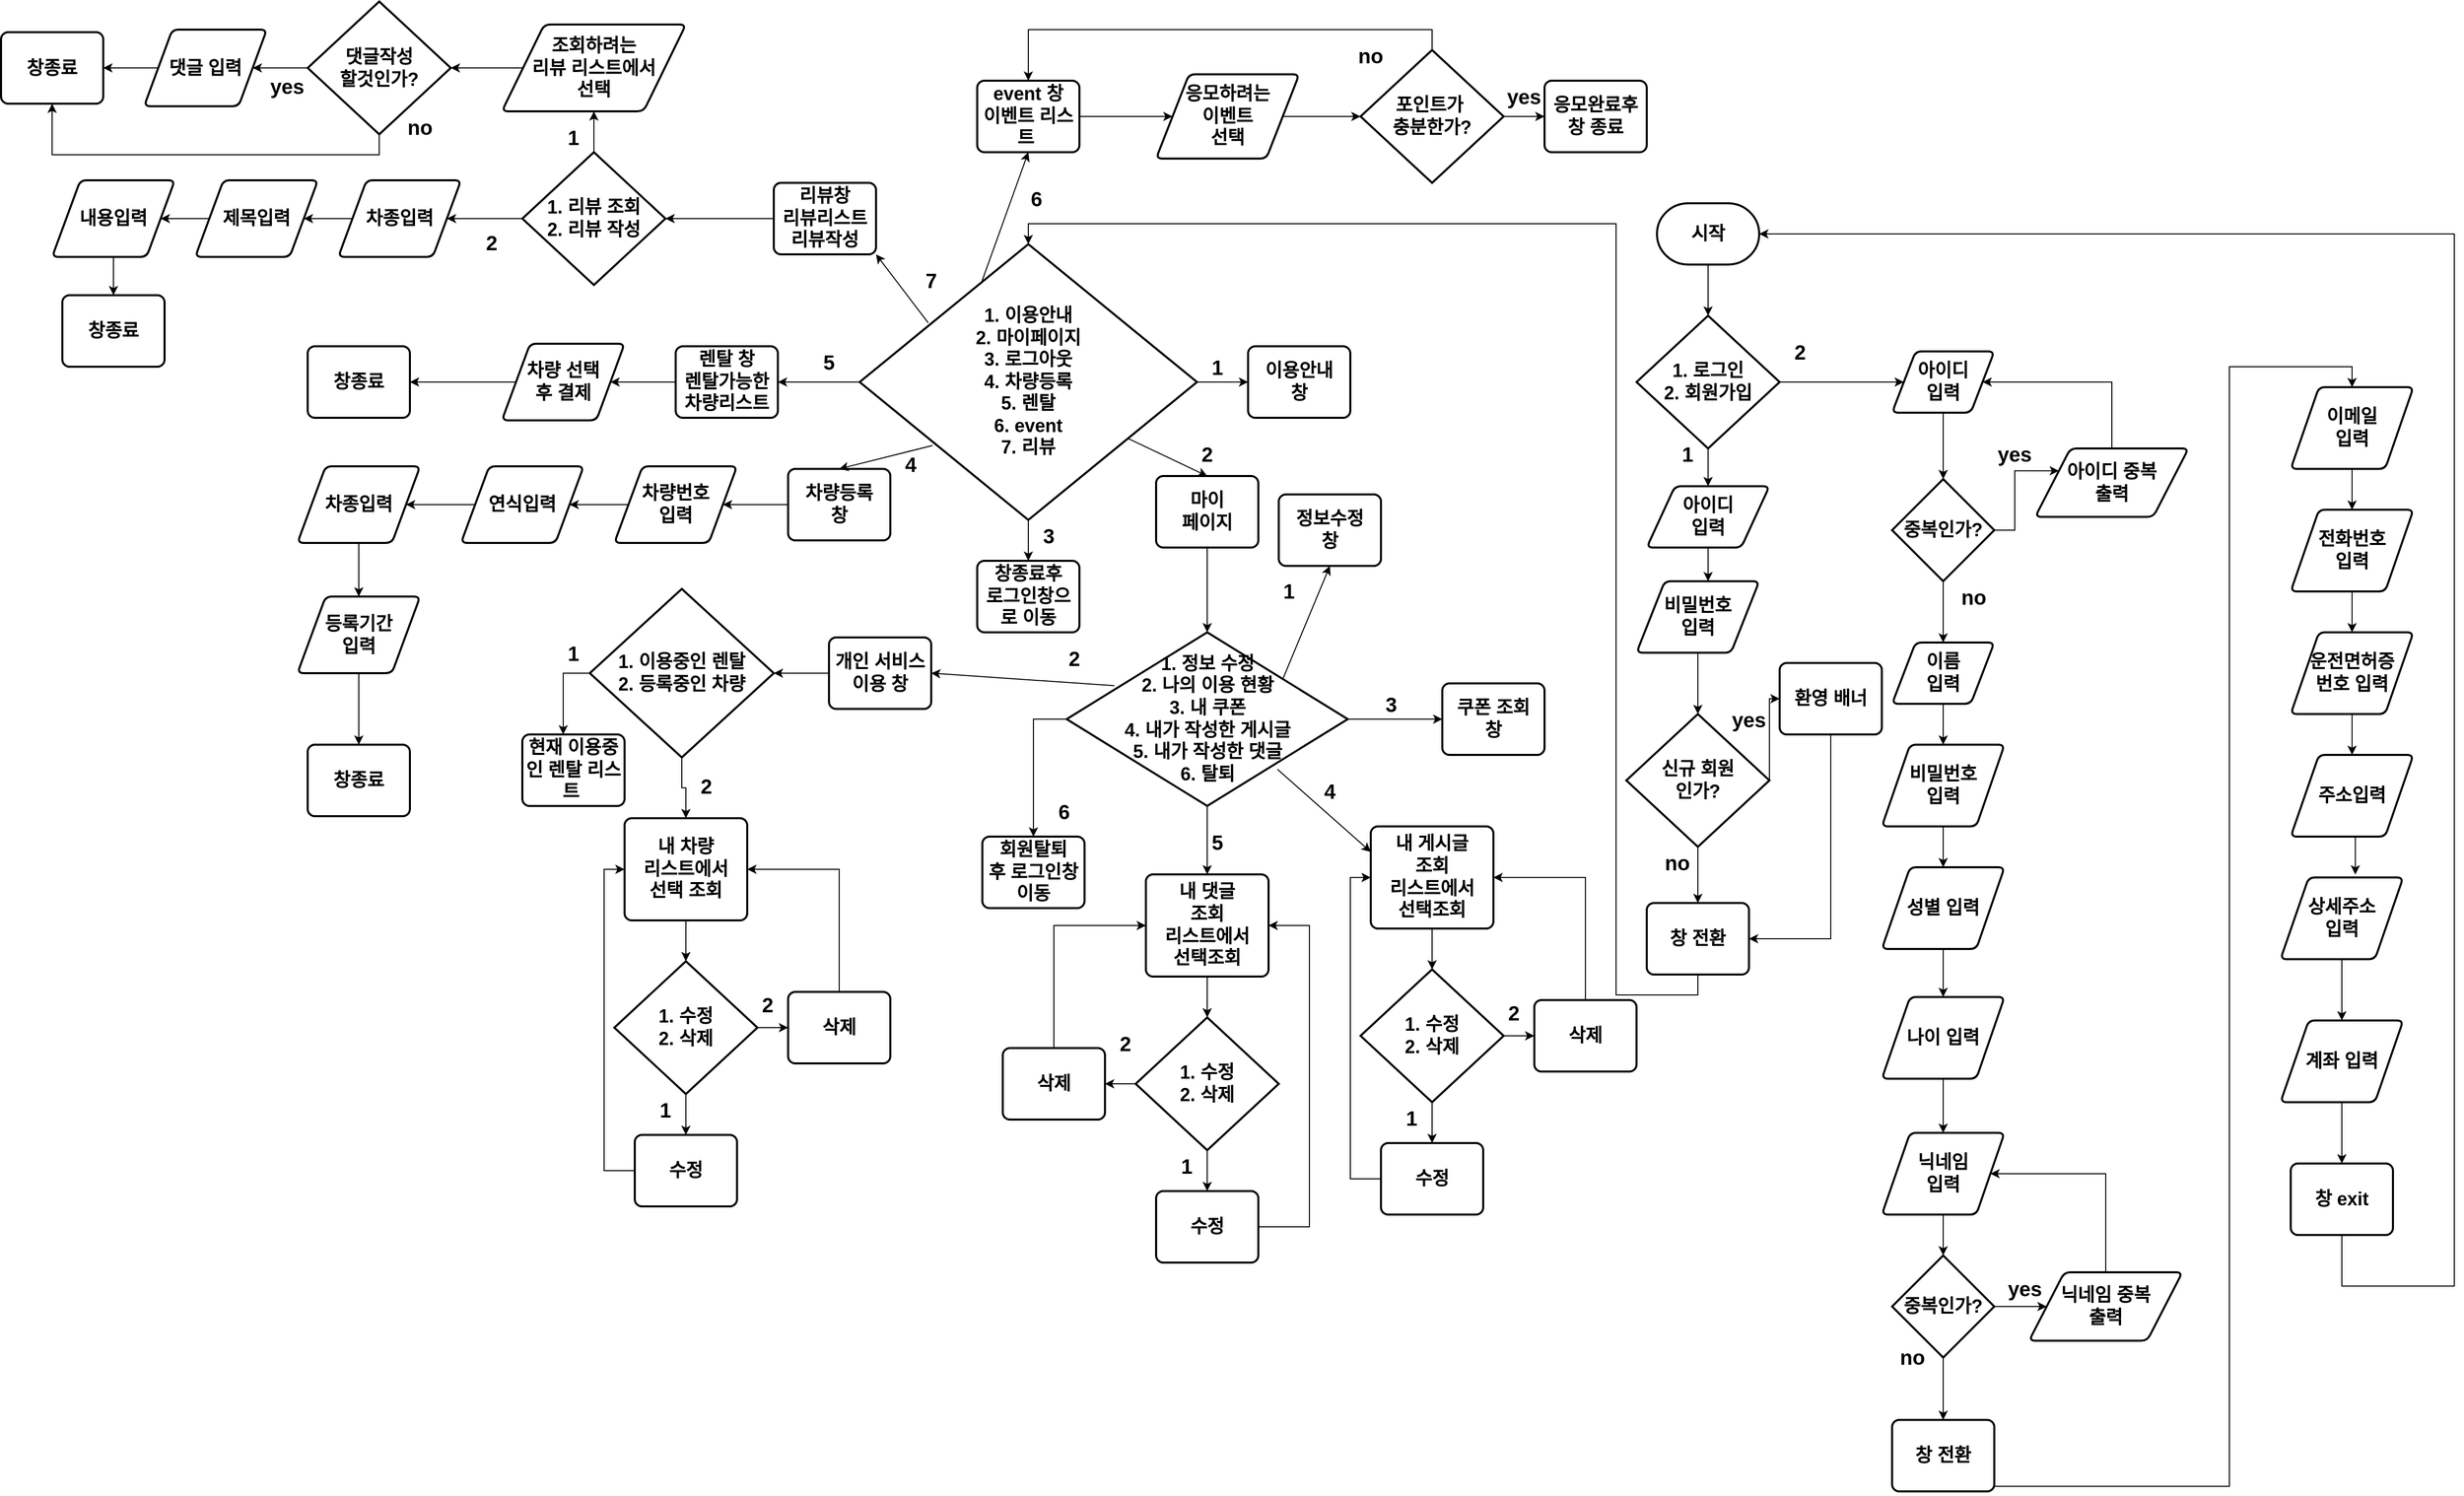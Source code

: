 <mxfile version="21.1.4" type="device">
  <diagram id="C5RBs43oDa-KdzZeNtuy" name="Page-1">
    <mxGraphModel dx="4607" dy="2687" grid="1" gridSize="10" guides="1" tooltips="1" connect="1" arrows="1" fold="1" page="1" pageScale="1" pageWidth="1169" pageHeight="827" math="0" shadow="0">
      <root>
        <mxCell id="WIyWlLk6GJQsqaUBKTNV-0" />
        <mxCell id="WIyWlLk6GJQsqaUBKTNV-1" parent="WIyWlLk6GJQsqaUBKTNV-0" />
        <mxCell id="vcGM4BvRXc9gj1M7lV9q-8" style="edgeStyle=orthogonalEdgeStyle;rounded=0;orthogonalLoop=1;jettySize=auto;html=1;entryX=0.5;entryY=0;entryDx=0;entryDy=0;entryPerimeter=0;" edge="1" parent="WIyWlLk6GJQsqaUBKTNV-1" source="vcGM4BvRXc9gj1M7lV9q-0" target="vcGM4BvRXc9gj1M7lV9q-2">
          <mxGeometry relative="1" as="geometry" />
        </mxCell>
        <mxCell id="vcGM4BvRXc9gj1M7lV9q-0" value="&lt;span style=&quot;font-size: 18px;&quot;&gt;&lt;b&gt;시작&lt;/b&gt;&lt;/span&gt;" style="strokeWidth=2;html=1;shape=mxgraph.flowchart.terminator;whiteSpace=wrap;" vertex="1" parent="WIyWlLk6GJQsqaUBKTNV-1">
          <mxGeometry x="280" y="20" width="100" height="60" as="geometry" />
        </mxCell>
        <mxCell id="vcGM4BvRXc9gj1M7lV9q-7" style="edgeStyle=orthogonalEdgeStyle;rounded=0;orthogonalLoop=1;jettySize=auto;html=1;exitX=0.5;exitY=1;exitDx=0;exitDy=0;exitPerimeter=0;entryX=0.5;entryY=0;entryDx=0;entryDy=0;" edge="1" parent="WIyWlLk6GJQsqaUBKTNV-1" source="vcGM4BvRXc9gj1M7lV9q-2" target="vcGM4BvRXc9gj1M7lV9q-6">
          <mxGeometry relative="1" as="geometry" />
        </mxCell>
        <mxCell id="vcGM4BvRXc9gj1M7lV9q-19" style="edgeStyle=orthogonalEdgeStyle;rounded=0;orthogonalLoop=1;jettySize=auto;html=1;exitX=1;exitY=0.5;exitDx=0;exitDy=0;exitPerimeter=0;" edge="1" parent="WIyWlLk6GJQsqaUBKTNV-1" source="vcGM4BvRXc9gj1M7lV9q-2" target="vcGM4BvRXc9gj1M7lV9q-17">
          <mxGeometry relative="1" as="geometry" />
        </mxCell>
        <mxCell id="vcGM4BvRXc9gj1M7lV9q-2" value="&lt;span style=&quot;font-size: 18px;&quot;&gt;&lt;b&gt;1. 로그인&lt;br&gt;2. 회원가입&lt;br&gt;&lt;/b&gt;&lt;/span&gt;" style="strokeWidth=2;html=1;shape=mxgraph.flowchart.decision;whiteSpace=wrap;" vertex="1" parent="WIyWlLk6GJQsqaUBKTNV-1">
          <mxGeometry x="260" y="130" width="140" height="130" as="geometry" />
        </mxCell>
        <mxCell id="vcGM4BvRXc9gj1M7lV9q-9" style="edgeStyle=orthogonalEdgeStyle;rounded=0;orthogonalLoop=1;jettySize=auto;html=1;exitX=0.5;exitY=1;exitDx=0;exitDy=0;entryX=0.5;entryY=0;entryDx=0;entryDy=0;entryPerimeter=0;" edge="1" parent="WIyWlLk6GJQsqaUBKTNV-1" source="vcGM4BvRXc9gj1M7lV9q-6">
          <mxGeometry relative="1" as="geometry">
            <mxPoint x="330" y="390" as="targetPoint" />
          </mxGeometry>
        </mxCell>
        <mxCell id="vcGM4BvRXc9gj1M7lV9q-6" value="&lt;font style=&quot;font-size: 18px;&quot;&gt;&lt;b&gt;아이디&lt;br&gt;입력&lt;br&gt;&lt;/b&gt;&lt;/font&gt;" style="shape=parallelogram;html=1;strokeWidth=2;perimeter=parallelogramPerimeter;whiteSpace=wrap;rounded=1;arcSize=12;size=0.23;" vertex="1" parent="WIyWlLk6GJQsqaUBKTNV-1">
          <mxGeometry x="270" y="297" width="120" height="60" as="geometry" />
        </mxCell>
        <mxCell id="vcGM4BvRXc9gj1M7lV9q-29" style="edgeStyle=orthogonalEdgeStyle;rounded=0;orthogonalLoop=1;jettySize=auto;html=1;exitX=0.5;exitY=1;exitDx=0;exitDy=0;entryX=0.5;entryY=0;entryDx=0;entryDy=0;entryPerimeter=0;" edge="1" parent="WIyWlLk6GJQsqaUBKTNV-1" source="vcGM4BvRXc9gj1M7lV9q-11" target="vcGM4BvRXc9gj1M7lV9q-28">
          <mxGeometry relative="1" as="geometry" />
        </mxCell>
        <mxCell id="vcGM4BvRXc9gj1M7lV9q-11" value="&lt;b&gt;&lt;font style=&quot;font-size: 18px;&quot;&gt;비밀번호&lt;br&gt;입력&lt;/font&gt;&lt;/b&gt;" style="shape=parallelogram;html=1;strokeWidth=2;perimeter=parallelogramPerimeter;whiteSpace=wrap;rounded=1;arcSize=12;size=0.23;" vertex="1" parent="WIyWlLk6GJQsqaUBKTNV-1">
          <mxGeometry x="260" y="390" width="120" height="70" as="geometry" />
        </mxCell>
        <mxCell id="vcGM4BvRXc9gj1M7lV9q-13" value="&lt;b&gt;&lt;font style=&quot;font-size: 20px;&quot;&gt;2&lt;/font&gt;&lt;/b&gt;" style="text;html=1;strokeColor=none;fillColor=none;align=center;verticalAlign=middle;whiteSpace=wrap;rounded=0;" vertex="1" parent="WIyWlLk6GJQsqaUBKTNV-1">
          <mxGeometry x="390" y="150" width="60" height="30" as="geometry" />
        </mxCell>
        <mxCell id="vcGM4BvRXc9gj1M7lV9q-14" value="&lt;b&gt;&lt;font style=&quot;font-size: 20px;&quot;&gt;1&lt;/font&gt;&lt;/b&gt;" style="text;html=1;strokeColor=none;fillColor=none;align=center;verticalAlign=middle;whiteSpace=wrap;rounded=0;" vertex="1" parent="WIyWlLk6GJQsqaUBKTNV-1">
          <mxGeometry x="280" y="250" width="60" height="30" as="geometry" />
        </mxCell>
        <mxCell id="vcGM4BvRXc9gj1M7lV9q-15" value="&lt;span style=&quot;font-size: 20px;&quot;&gt;&lt;b&gt;yes&lt;/b&gt;&lt;/span&gt;" style="text;html=1;strokeColor=none;fillColor=none;align=center;verticalAlign=middle;whiteSpace=wrap;rounded=0;" vertex="1" parent="WIyWlLk6GJQsqaUBKTNV-1">
          <mxGeometry x="600" y="250" width="60" height="30" as="geometry" />
        </mxCell>
        <mxCell id="vcGM4BvRXc9gj1M7lV9q-16" value="&lt;span style=&quot;font-size: 20px;&quot;&gt;&lt;b&gt;no&lt;/b&gt;&lt;/span&gt;" style="text;html=1;strokeColor=none;fillColor=none;align=center;verticalAlign=middle;whiteSpace=wrap;rounded=0;" vertex="1" parent="WIyWlLk6GJQsqaUBKTNV-1">
          <mxGeometry x="560" y="390" width="60" height="30" as="geometry" />
        </mxCell>
        <mxCell id="vcGM4BvRXc9gj1M7lV9q-26" style="edgeStyle=orthogonalEdgeStyle;rounded=0;orthogonalLoop=1;jettySize=auto;html=1;exitX=0.5;exitY=1;exitDx=0;exitDy=0;entryX=0.5;entryY=0;entryDx=0;entryDy=0;entryPerimeter=0;" edge="1" parent="WIyWlLk6GJQsqaUBKTNV-1" source="vcGM4BvRXc9gj1M7lV9q-17" target="vcGM4BvRXc9gj1M7lV9q-23">
          <mxGeometry relative="1" as="geometry" />
        </mxCell>
        <mxCell id="vcGM4BvRXc9gj1M7lV9q-17" value="&lt;font style=&quot;font-size: 18px;&quot;&gt;&lt;b&gt;아이디&lt;br&gt;입력&lt;br&gt;&lt;/b&gt;&lt;/font&gt;" style="shape=parallelogram;html=1;strokeWidth=2;perimeter=parallelogramPerimeter;whiteSpace=wrap;rounded=1;arcSize=12;size=0.23;" vertex="1" parent="WIyWlLk6GJQsqaUBKTNV-1">
          <mxGeometry x="510" y="165" width="100" height="60" as="geometry" />
        </mxCell>
        <mxCell id="vcGM4BvRXc9gj1M7lV9q-25" style="edgeStyle=orthogonalEdgeStyle;rounded=0;orthogonalLoop=1;jettySize=auto;html=1;exitX=0.5;exitY=0;exitDx=0;exitDy=0;entryX=1;entryY=0.5;entryDx=0;entryDy=0;" edge="1" parent="WIyWlLk6GJQsqaUBKTNV-1" source="vcGM4BvRXc9gj1M7lV9q-20" target="vcGM4BvRXc9gj1M7lV9q-17">
          <mxGeometry relative="1" as="geometry">
            <Array as="points">
              <mxPoint x="725" y="195" />
            </Array>
          </mxGeometry>
        </mxCell>
        <mxCell id="vcGM4BvRXc9gj1M7lV9q-20" value="&lt;span style=&quot;font-size: 18px;&quot;&gt;&lt;b&gt;아이디 중복&lt;br&gt;출력&lt;br&gt;&lt;/b&gt;&lt;/span&gt;" style="shape=parallelogram;html=1;strokeWidth=2;perimeter=parallelogramPerimeter;whiteSpace=wrap;rounded=1;arcSize=12;size=0.23;" vertex="1" parent="WIyWlLk6GJQsqaUBKTNV-1">
          <mxGeometry x="650" y="260" width="150" height="67" as="geometry" />
        </mxCell>
        <mxCell id="vcGM4BvRXc9gj1M7lV9q-24" style="edgeStyle=orthogonalEdgeStyle;rounded=0;orthogonalLoop=1;jettySize=auto;html=1;exitX=1;exitY=0.5;exitDx=0;exitDy=0;exitPerimeter=0;entryX=0;entryY=0.25;entryDx=0;entryDy=0;" edge="1" parent="WIyWlLk6GJQsqaUBKTNV-1" source="vcGM4BvRXc9gj1M7lV9q-23" target="vcGM4BvRXc9gj1M7lV9q-20">
          <mxGeometry relative="1" as="geometry" />
        </mxCell>
        <mxCell id="vcGM4BvRXc9gj1M7lV9q-31" style="edgeStyle=orthogonalEdgeStyle;rounded=0;orthogonalLoop=1;jettySize=auto;html=1;exitX=0.5;exitY=1;exitDx=0;exitDy=0;exitPerimeter=0;entryX=0.5;entryY=0;entryDx=0;entryDy=0;" edge="1" parent="WIyWlLk6GJQsqaUBKTNV-1" source="vcGM4BvRXc9gj1M7lV9q-23" target="vcGM4BvRXc9gj1M7lV9q-30">
          <mxGeometry relative="1" as="geometry" />
        </mxCell>
        <mxCell id="vcGM4BvRXc9gj1M7lV9q-23" value="&lt;span style=&quot;font-size: 18px;&quot;&gt;&lt;b&gt;중복인가?&lt;br&gt;&lt;/b&gt;&lt;/span&gt;" style="strokeWidth=2;html=1;shape=mxgraph.flowchart.decision;whiteSpace=wrap;" vertex="1" parent="WIyWlLk6GJQsqaUBKTNV-1">
          <mxGeometry x="510" y="290" width="100" height="100" as="geometry" />
        </mxCell>
        <mxCell id="vcGM4BvRXc9gj1M7lV9q-71" style="edgeStyle=orthogonalEdgeStyle;rounded=0;orthogonalLoop=1;jettySize=auto;html=1;exitX=0.5;exitY=1;exitDx=0;exitDy=0;exitPerimeter=0;entryX=0.5;entryY=0;entryDx=0;entryDy=0;" edge="1" parent="WIyWlLk6GJQsqaUBKTNV-1" source="vcGM4BvRXc9gj1M7lV9q-28" target="vcGM4BvRXc9gj1M7lV9q-70">
          <mxGeometry relative="1" as="geometry" />
        </mxCell>
        <mxCell id="vcGM4BvRXc9gj1M7lV9q-87" style="edgeStyle=orthogonalEdgeStyle;rounded=0;orthogonalLoop=1;jettySize=auto;html=1;exitX=1;exitY=0.5;exitDx=0;exitDy=0;exitPerimeter=0;entryX=0;entryY=0.5;entryDx=0;entryDy=0;" edge="1" parent="WIyWlLk6GJQsqaUBKTNV-1" source="vcGM4BvRXc9gj1M7lV9q-28" target="vcGM4BvRXc9gj1M7lV9q-67">
          <mxGeometry relative="1" as="geometry">
            <Array as="points">
              <mxPoint x="390" y="505" />
            </Array>
          </mxGeometry>
        </mxCell>
        <mxCell id="vcGM4BvRXc9gj1M7lV9q-28" value="&lt;span style=&quot;font-size: 18px;&quot;&gt;&lt;b&gt;신규 회원&lt;br&gt;인가?&lt;br&gt;&lt;/b&gt;&lt;/span&gt;" style="strokeWidth=2;html=1;shape=mxgraph.flowchart.decision;whiteSpace=wrap;" vertex="1" parent="WIyWlLk6GJQsqaUBKTNV-1">
          <mxGeometry x="250" y="520" width="140" height="130" as="geometry" />
        </mxCell>
        <mxCell id="vcGM4BvRXc9gj1M7lV9q-33" style="edgeStyle=orthogonalEdgeStyle;rounded=0;orthogonalLoop=1;jettySize=auto;html=1;exitX=0.5;exitY=1;exitDx=0;exitDy=0;entryX=0.5;entryY=0;entryDx=0;entryDy=0;" edge="1" parent="WIyWlLk6GJQsqaUBKTNV-1" source="vcGM4BvRXc9gj1M7lV9q-30" target="vcGM4BvRXc9gj1M7lV9q-32">
          <mxGeometry relative="1" as="geometry" />
        </mxCell>
        <mxCell id="vcGM4BvRXc9gj1M7lV9q-30" value="&lt;font style=&quot;font-size: 18px;&quot;&gt;&lt;b&gt;이름&lt;br&gt;입력&lt;br&gt;&lt;/b&gt;&lt;/font&gt;" style="shape=parallelogram;html=1;strokeWidth=2;perimeter=parallelogramPerimeter;whiteSpace=wrap;rounded=1;arcSize=12;size=0.23;" vertex="1" parent="WIyWlLk6GJQsqaUBKTNV-1">
          <mxGeometry x="510" y="450" width="100" height="60" as="geometry" />
        </mxCell>
        <mxCell id="vcGM4BvRXc9gj1M7lV9q-35" style="edgeStyle=orthogonalEdgeStyle;rounded=0;orthogonalLoop=1;jettySize=auto;html=1;exitX=0.5;exitY=1;exitDx=0;exitDy=0;entryX=0.5;entryY=0;entryDx=0;entryDy=0;" edge="1" parent="WIyWlLk6GJQsqaUBKTNV-1" source="vcGM4BvRXc9gj1M7lV9q-32" target="vcGM4BvRXc9gj1M7lV9q-34">
          <mxGeometry relative="1" as="geometry" />
        </mxCell>
        <mxCell id="vcGM4BvRXc9gj1M7lV9q-32" value="&lt;font style=&quot;font-size: 18px;&quot;&gt;&lt;b&gt;비밀번호&lt;br&gt;입력&lt;br&gt;&lt;/b&gt;&lt;/font&gt;" style="shape=parallelogram;html=1;strokeWidth=2;perimeter=parallelogramPerimeter;whiteSpace=wrap;rounded=1;arcSize=12;size=0.23;" vertex="1" parent="WIyWlLk6GJQsqaUBKTNV-1">
          <mxGeometry x="500" y="550" width="120" height="80" as="geometry" />
        </mxCell>
        <mxCell id="vcGM4BvRXc9gj1M7lV9q-44" style="edgeStyle=orthogonalEdgeStyle;rounded=0;orthogonalLoop=1;jettySize=auto;html=1;exitX=0.5;exitY=1;exitDx=0;exitDy=0;entryX=0.5;entryY=0;entryDx=0;entryDy=0;" edge="1" parent="WIyWlLk6GJQsqaUBKTNV-1" source="vcGM4BvRXc9gj1M7lV9q-34" target="vcGM4BvRXc9gj1M7lV9q-36">
          <mxGeometry relative="1" as="geometry" />
        </mxCell>
        <mxCell id="vcGM4BvRXc9gj1M7lV9q-34" value="&lt;font style=&quot;font-size: 18px;&quot;&gt;&lt;b&gt;성별 입력&lt;br&gt;&lt;/b&gt;&lt;/font&gt;" style="shape=parallelogram;html=1;strokeWidth=2;perimeter=parallelogramPerimeter;whiteSpace=wrap;rounded=1;arcSize=12;size=0.23;" vertex="1" parent="WIyWlLk6GJQsqaUBKTNV-1">
          <mxGeometry x="500" y="670" width="120" height="80" as="geometry" />
        </mxCell>
        <mxCell id="vcGM4BvRXc9gj1M7lV9q-45" style="edgeStyle=orthogonalEdgeStyle;rounded=0;orthogonalLoop=1;jettySize=auto;html=1;exitX=0.5;exitY=1;exitDx=0;exitDy=0;" edge="1" parent="WIyWlLk6GJQsqaUBKTNV-1" source="vcGM4BvRXc9gj1M7lV9q-36" target="vcGM4BvRXc9gj1M7lV9q-38">
          <mxGeometry relative="1" as="geometry" />
        </mxCell>
        <mxCell id="vcGM4BvRXc9gj1M7lV9q-36" value="&lt;font style=&quot;font-size: 18px;&quot;&gt;&lt;b&gt;나이 입력&lt;br&gt;&lt;/b&gt;&lt;/font&gt;" style="shape=parallelogram;html=1;strokeWidth=2;perimeter=parallelogramPerimeter;whiteSpace=wrap;rounded=1;arcSize=12;size=0.23;" vertex="1" parent="WIyWlLk6GJQsqaUBKTNV-1">
          <mxGeometry x="500" y="797" width="120" height="80" as="geometry" />
        </mxCell>
        <mxCell id="vcGM4BvRXc9gj1M7lV9q-46" style="edgeStyle=orthogonalEdgeStyle;rounded=0;orthogonalLoop=1;jettySize=auto;html=1;exitX=0.5;exitY=1;exitDx=0;exitDy=0;entryX=0.5;entryY=0;entryDx=0;entryDy=0;entryPerimeter=0;" edge="1" parent="WIyWlLk6GJQsqaUBKTNV-1" source="vcGM4BvRXc9gj1M7lV9q-38" target="vcGM4BvRXc9gj1M7lV9q-39">
          <mxGeometry relative="1" as="geometry" />
        </mxCell>
        <mxCell id="vcGM4BvRXc9gj1M7lV9q-38" value="&lt;font style=&quot;font-size: 18px;&quot;&gt;&lt;b&gt;닉네임&lt;br&gt;입력&lt;br&gt;&lt;/b&gt;&lt;/font&gt;" style="shape=parallelogram;html=1;strokeWidth=2;perimeter=parallelogramPerimeter;whiteSpace=wrap;rounded=1;arcSize=12;size=0.23;" vertex="1" parent="WIyWlLk6GJQsqaUBKTNV-1">
          <mxGeometry x="500" y="930" width="120" height="80" as="geometry" />
        </mxCell>
        <mxCell id="vcGM4BvRXc9gj1M7lV9q-42" style="edgeStyle=orthogonalEdgeStyle;rounded=0;orthogonalLoop=1;jettySize=auto;html=1;exitX=1;exitY=0.5;exitDx=0;exitDy=0;exitPerimeter=0;entryX=0;entryY=0.5;entryDx=0;entryDy=0;" edge="1" parent="WIyWlLk6GJQsqaUBKTNV-1" source="vcGM4BvRXc9gj1M7lV9q-39" target="vcGM4BvRXc9gj1M7lV9q-41">
          <mxGeometry relative="1" as="geometry" />
        </mxCell>
        <mxCell id="vcGM4BvRXc9gj1M7lV9q-39" value="&lt;span style=&quot;font-size: 18px;&quot;&gt;&lt;b&gt;중복인가?&lt;br&gt;&lt;/b&gt;&lt;/span&gt;" style="strokeWidth=2;html=1;shape=mxgraph.flowchart.decision;whiteSpace=wrap;" vertex="1" parent="WIyWlLk6GJQsqaUBKTNV-1">
          <mxGeometry x="510" y="1050" width="100" height="100" as="geometry" />
        </mxCell>
        <mxCell id="vcGM4BvRXc9gj1M7lV9q-43" style="edgeStyle=orthogonalEdgeStyle;rounded=0;orthogonalLoop=1;jettySize=auto;html=1;exitX=0.5;exitY=0;exitDx=0;exitDy=0;entryX=1;entryY=0.5;entryDx=0;entryDy=0;" edge="1" parent="WIyWlLk6GJQsqaUBKTNV-1" source="vcGM4BvRXc9gj1M7lV9q-41" target="vcGM4BvRXc9gj1M7lV9q-38">
          <mxGeometry relative="1" as="geometry">
            <Array as="points">
              <mxPoint x="719" y="970" />
            </Array>
          </mxGeometry>
        </mxCell>
        <mxCell id="vcGM4BvRXc9gj1M7lV9q-41" value="&lt;span style=&quot;font-size: 18px;&quot;&gt;&lt;b&gt;닉네임 중복&lt;br&gt;출력&lt;br&gt;&lt;/b&gt;&lt;/span&gt;" style="shape=parallelogram;html=1;strokeWidth=2;perimeter=parallelogramPerimeter;whiteSpace=wrap;rounded=1;arcSize=12;size=0.23;" vertex="1" parent="WIyWlLk6GJQsqaUBKTNV-1">
          <mxGeometry x="644" y="1066.5" width="150" height="67" as="geometry" />
        </mxCell>
        <mxCell id="vcGM4BvRXc9gj1M7lV9q-47" value="&lt;span style=&quot;font-size: 20px;&quot;&gt;&lt;b&gt;yes&lt;/b&gt;&lt;/span&gt;" style="text;html=1;strokeColor=none;fillColor=none;align=center;verticalAlign=middle;whiteSpace=wrap;rounded=0;" vertex="1" parent="WIyWlLk6GJQsqaUBKTNV-1">
          <mxGeometry x="610" y="1066.5" width="60" height="30" as="geometry" />
        </mxCell>
        <mxCell id="vcGM4BvRXc9gj1M7lV9q-64" style="edgeStyle=orthogonalEdgeStyle;rounded=0;orthogonalLoop=1;jettySize=auto;html=1;exitX=1;exitY=0.5;exitDx=0;exitDy=0;" edge="1" parent="WIyWlLk6GJQsqaUBKTNV-1" source="vcGM4BvRXc9gj1M7lV9q-48" target="vcGM4BvRXc9gj1M7lV9q-63">
          <mxGeometry relative="1" as="geometry">
            <Array as="points">
              <mxPoint x="560" y="1170" />
              <mxPoint x="560" y="1170" />
            </Array>
          </mxGeometry>
        </mxCell>
        <mxCell id="vcGM4BvRXc9gj1M7lV9q-48" value="&lt;span style=&quot;font-size: 20px;&quot;&gt;&lt;b&gt;no&lt;/b&gt;&lt;/span&gt;" style="text;html=1;strokeColor=none;fillColor=none;align=center;verticalAlign=middle;whiteSpace=wrap;rounded=0;" vertex="1" parent="WIyWlLk6GJQsqaUBKTNV-1">
          <mxGeometry x="500" y="1133.5" width="60" height="30" as="geometry" />
        </mxCell>
        <mxCell id="vcGM4BvRXc9gj1M7lV9q-52" style="edgeStyle=orthogonalEdgeStyle;rounded=0;orthogonalLoop=1;jettySize=auto;html=1;exitX=0.5;exitY=1;exitDx=0;exitDy=0;entryX=0.5;entryY=0;entryDx=0;entryDy=0;" edge="1" parent="WIyWlLk6GJQsqaUBKTNV-1" source="vcGM4BvRXc9gj1M7lV9q-49" target="vcGM4BvRXc9gj1M7lV9q-51">
          <mxGeometry relative="1" as="geometry" />
        </mxCell>
        <mxCell id="vcGM4BvRXc9gj1M7lV9q-49" value="&lt;font style=&quot;font-size: 18px;&quot;&gt;&lt;b&gt;이메일&lt;br&gt;입력&lt;br&gt;&lt;/b&gt;&lt;/font&gt;" style="shape=parallelogram;html=1;strokeWidth=2;perimeter=parallelogramPerimeter;whiteSpace=wrap;rounded=1;arcSize=12;size=0.23;" vertex="1" parent="WIyWlLk6GJQsqaUBKTNV-1">
          <mxGeometry x="900" y="200" width="120" height="80" as="geometry" />
        </mxCell>
        <mxCell id="vcGM4BvRXc9gj1M7lV9q-54" style="edgeStyle=orthogonalEdgeStyle;rounded=0;orthogonalLoop=1;jettySize=auto;html=1;exitX=0.5;exitY=1;exitDx=0;exitDy=0;" edge="1" parent="WIyWlLk6GJQsqaUBKTNV-1" source="vcGM4BvRXc9gj1M7lV9q-51" target="vcGM4BvRXc9gj1M7lV9q-53">
          <mxGeometry relative="1" as="geometry" />
        </mxCell>
        <mxCell id="vcGM4BvRXc9gj1M7lV9q-51" value="&lt;font style=&quot;font-size: 18px;&quot;&gt;&lt;b&gt;전화번호&lt;br&gt;입력&lt;br&gt;&lt;/b&gt;&lt;/font&gt;" style="shape=parallelogram;html=1;strokeWidth=2;perimeter=parallelogramPerimeter;whiteSpace=wrap;rounded=1;arcSize=12;size=0.23;" vertex="1" parent="WIyWlLk6GJQsqaUBKTNV-1">
          <mxGeometry x="900" y="320" width="120" height="80" as="geometry" />
        </mxCell>
        <mxCell id="vcGM4BvRXc9gj1M7lV9q-56" style="edgeStyle=orthogonalEdgeStyle;rounded=0;orthogonalLoop=1;jettySize=auto;html=1;exitX=0.5;exitY=1;exitDx=0;exitDy=0;entryX=0.5;entryY=0;entryDx=0;entryDy=0;" edge="1" parent="WIyWlLk6GJQsqaUBKTNV-1" source="vcGM4BvRXc9gj1M7lV9q-53" target="vcGM4BvRXc9gj1M7lV9q-55">
          <mxGeometry relative="1" as="geometry" />
        </mxCell>
        <mxCell id="vcGM4BvRXc9gj1M7lV9q-53" value="&lt;font style=&quot;font-size: 18px;&quot;&gt;&lt;b&gt;운전면허증&lt;br&gt;번호 입력&lt;br&gt;&lt;/b&gt;&lt;/font&gt;" style="shape=parallelogram;html=1;strokeWidth=2;perimeter=parallelogramPerimeter;whiteSpace=wrap;rounded=1;arcSize=12;size=0.23;" vertex="1" parent="WIyWlLk6GJQsqaUBKTNV-1">
          <mxGeometry x="900" y="440" width="120" height="80" as="geometry" />
        </mxCell>
        <mxCell id="vcGM4BvRXc9gj1M7lV9q-58" style="edgeStyle=orthogonalEdgeStyle;rounded=0;orthogonalLoop=1;jettySize=auto;html=1;exitX=0.5;exitY=1;exitDx=0;exitDy=0;entryX=0.61;entryY=-0.036;entryDx=0;entryDy=0;entryPerimeter=0;" edge="1" parent="WIyWlLk6GJQsqaUBKTNV-1" source="vcGM4BvRXc9gj1M7lV9q-55" target="vcGM4BvRXc9gj1M7lV9q-57">
          <mxGeometry relative="1" as="geometry" />
        </mxCell>
        <mxCell id="vcGM4BvRXc9gj1M7lV9q-55" value="&lt;font style=&quot;font-size: 18px;&quot;&gt;&lt;b&gt;주소입력&lt;br&gt;&lt;/b&gt;&lt;/font&gt;" style="shape=parallelogram;html=1;strokeWidth=2;perimeter=parallelogramPerimeter;whiteSpace=wrap;rounded=1;arcSize=12;size=0.23;" vertex="1" parent="WIyWlLk6GJQsqaUBKTNV-1">
          <mxGeometry x="900" y="560" width="120" height="80" as="geometry" />
        </mxCell>
        <mxCell id="vcGM4BvRXc9gj1M7lV9q-165" style="edgeStyle=orthogonalEdgeStyle;rounded=0;orthogonalLoop=1;jettySize=auto;html=1;exitX=0.5;exitY=1;exitDx=0;exitDy=0;" edge="1" parent="WIyWlLk6GJQsqaUBKTNV-1" source="vcGM4BvRXc9gj1M7lV9q-57" target="vcGM4BvRXc9gj1M7lV9q-164">
          <mxGeometry relative="1" as="geometry" />
        </mxCell>
        <mxCell id="vcGM4BvRXc9gj1M7lV9q-57" value="&lt;font style=&quot;font-size: 18px;&quot;&gt;&lt;b&gt;상세주소&lt;br&gt;입력&lt;br&gt;&lt;/b&gt;&lt;/font&gt;" style="shape=parallelogram;html=1;strokeWidth=2;perimeter=parallelogramPerimeter;whiteSpace=wrap;rounded=1;arcSize=12;size=0.23;" vertex="1" parent="WIyWlLk6GJQsqaUBKTNV-1">
          <mxGeometry x="890" y="680" width="120" height="80" as="geometry" />
        </mxCell>
        <mxCell id="vcGM4BvRXc9gj1M7lV9q-78" style="edgeStyle=orthogonalEdgeStyle;rounded=0;orthogonalLoop=1;jettySize=auto;html=1;exitX=0.5;exitY=1;exitDx=0;exitDy=0;entryX=1;entryY=0.5;entryDx=0;entryDy=0;entryPerimeter=0;" edge="1" parent="WIyWlLk6GJQsqaUBKTNV-1" source="vcGM4BvRXc9gj1M7lV9q-60" target="vcGM4BvRXc9gj1M7lV9q-0">
          <mxGeometry relative="1" as="geometry">
            <Array as="points">
              <mxPoint x="950" y="1080" />
              <mxPoint x="1060" y="1080" />
              <mxPoint x="1060" y="50" />
            </Array>
          </mxGeometry>
        </mxCell>
        <mxCell id="vcGM4BvRXc9gj1M7lV9q-60" value="&lt;span style=&quot;font-size: 18px;&quot;&gt;&lt;b&gt;창 exit&lt;br&gt;&lt;/b&gt;&lt;/span&gt;" style="rounded=1;whiteSpace=wrap;html=1;absoluteArcSize=1;arcSize=14;strokeWidth=2;" vertex="1" parent="WIyWlLk6GJQsqaUBKTNV-1">
          <mxGeometry x="900" y="960" width="100" height="70" as="geometry" />
        </mxCell>
        <mxCell id="vcGM4BvRXc9gj1M7lV9q-77" style="edgeStyle=orthogonalEdgeStyle;rounded=0;orthogonalLoop=1;jettySize=auto;html=1;exitX=1;exitY=0.5;exitDx=0;exitDy=0;entryX=0.5;entryY=0;entryDx=0;entryDy=0;" edge="1" parent="WIyWlLk6GJQsqaUBKTNV-1" source="vcGM4BvRXc9gj1M7lV9q-63" target="vcGM4BvRXc9gj1M7lV9q-49">
          <mxGeometry relative="1" as="geometry">
            <Array as="points">
              <mxPoint x="840" y="1276" />
              <mxPoint x="840" y="180" />
              <mxPoint x="960" y="180" />
            </Array>
          </mxGeometry>
        </mxCell>
        <mxCell id="vcGM4BvRXc9gj1M7lV9q-63" value="&lt;span style=&quot;font-size: 18px;&quot;&gt;&lt;b&gt;창 전환&lt;br&gt;&lt;/b&gt;&lt;/span&gt;" style="rounded=1;whiteSpace=wrap;html=1;absoluteArcSize=1;arcSize=14;strokeWidth=2;" vertex="1" parent="WIyWlLk6GJQsqaUBKTNV-1">
          <mxGeometry x="510" y="1211" width="100" height="70" as="geometry" />
        </mxCell>
        <mxCell id="vcGM4BvRXc9gj1M7lV9q-88" style="edgeStyle=orthogonalEdgeStyle;rounded=0;orthogonalLoop=1;jettySize=auto;html=1;exitX=0.5;exitY=1;exitDx=0;exitDy=0;entryX=1;entryY=0.5;entryDx=0;entryDy=0;" edge="1" parent="WIyWlLk6GJQsqaUBKTNV-1" source="vcGM4BvRXc9gj1M7lV9q-67" target="vcGM4BvRXc9gj1M7lV9q-70">
          <mxGeometry relative="1" as="geometry" />
        </mxCell>
        <mxCell id="vcGM4BvRXc9gj1M7lV9q-67" value="&lt;span style=&quot;font-size: 18px;&quot;&gt;&lt;b&gt;환영 배너&lt;br&gt;&lt;/b&gt;&lt;/span&gt;" style="rounded=1;whiteSpace=wrap;html=1;absoluteArcSize=1;arcSize=14;strokeWidth=2;" vertex="1" parent="WIyWlLk6GJQsqaUBKTNV-1">
          <mxGeometry x="400" y="470" width="100" height="70" as="geometry" />
        </mxCell>
        <mxCell id="vcGM4BvRXc9gj1M7lV9q-69" value="&lt;span style=&quot;font-size: 20px;&quot;&gt;&lt;b&gt;yes&lt;/b&gt;&lt;/span&gt;" style="text;html=1;strokeColor=none;fillColor=none;align=center;verticalAlign=middle;whiteSpace=wrap;rounded=0;" vertex="1" parent="WIyWlLk6GJQsqaUBKTNV-1">
          <mxGeometry x="340" y="510" width="60" height="30" as="geometry" />
        </mxCell>
        <mxCell id="vcGM4BvRXc9gj1M7lV9q-76" style="edgeStyle=orthogonalEdgeStyle;rounded=0;orthogonalLoop=1;jettySize=auto;html=1;exitX=0.5;exitY=1;exitDx=0;exitDy=0;entryX=0.5;entryY=0;entryDx=0;entryDy=0;entryPerimeter=0;" edge="1" parent="WIyWlLk6GJQsqaUBKTNV-1" source="vcGM4BvRXc9gj1M7lV9q-70" target="vcGM4BvRXc9gj1M7lV9q-74">
          <mxGeometry relative="1" as="geometry">
            <Array as="points">
              <mxPoint x="320" y="795" />
              <mxPoint x="240" y="795" />
              <mxPoint x="240" y="40" />
              <mxPoint x="-335" y="40" />
            </Array>
          </mxGeometry>
        </mxCell>
        <mxCell id="vcGM4BvRXc9gj1M7lV9q-70" value="&lt;span style=&quot;font-size: 18px;&quot;&gt;&lt;b&gt;창 전환&lt;br&gt;&lt;/b&gt;&lt;/span&gt;" style="rounded=1;whiteSpace=wrap;html=1;absoluteArcSize=1;arcSize=14;strokeWidth=2;" vertex="1" parent="WIyWlLk6GJQsqaUBKTNV-1">
          <mxGeometry x="270" y="705" width="100" height="70" as="geometry" />
        </mxCell>
        <mxCell id="vcGM4BvRXc9gj1M7lV9q-73" value="&lt;span style=&quot;font-size: 20px;&quot;&gt;&lt;b&gt;no&lt;/b&gt;&lt;/span&gt;" style="text;html=1;strokeColor=none;fillColor=none;align=center;verticalAlign=middle;whiteSpace=wrap;rounded=0;" vertex="1" parent="WIyWlLk6GJQsqaUBKTNV-1">
          <mxGeometry x="270" y="650" width="60" height="30" as="geometry" />
        </mxCell>
        <mxCell id="vcGM4BvRXc9gj1M7lV9q-80" style="edgeStyle=orthogonalEdgeStyle;rounded=0;orthogonalLoop=1;jettySize=auto;html=1;exitX=1;exitY=0.5;exitDx=0;exitDy=0;exitPerimeter=0;entryX=0;entryY=0.5;entryDx=0;entryDy=0;" edge="1" parent="WIyWlLk6GJQsqaUBKTNV-1" source="vcGM4BvRXc9gj1M7lV9q-74" target="vcGM4BvRXc9gj1M7lV9q-79">
          <mxGeometry relative="1" as="geometry" />
        </mxCell>
        <mxCell id="vcGM4BvRXc9gj1M7lV9q-136" style="edgeStyle=orthogonalEdgeStyle;rounded=0;orthogonalLoop=1;jettySize=auto;html=1;exitX=0.5;exitY=1;exitDx=0;exitDy=0;exitPerimeter=0;entryX=0.5;entryY=0;entryDx=0;entryDy=0;" edge="1" parent="WIyWlLk6GJQsqaUBKTNV-1" source="vcGM4BvRXc9gj1M7lV9q-74" target="vcGM4BvRXc9gj1M7lV9q-135">
          <mxGeometry relative="1" as="geometry" />
        </mxCell>
        <mxCell id="vcGM4BvRXc9gj1M7lV9q-180" style="edgeStyle=orthogonalEdgeStyle;rounded=0;orthogonalLoop=1;jettySize=auto;html=1;exitX=0;exitY=0.5;exitDx=0;exitDy=0;exitPerimeter=0;entryX=1;entryY=0.5;entryDx=0;entryDy=0;" edge="1" parent="WIyWlLk6GJQsqaUBKTNV-1" source="vcGM4BvRXc9gj1M7lV9q-74" target="vcGM4BvRXc9gj1M7lV9q-179">
          <mxGeometry relative="1" as="geometry" />
        </mxCell>
        <mxCell id="vcGM4BvRXc9gj1M7lV9q-74" value="&lt;span style=&quot;font-size: 18px;&quot;&gt;&lt;b&gt;1. 이용안내&lt;br&gt;2. 마이페이지&lt;br&gt;3. 로그아웃&lt;br&gt;4. 차량등록&lt;br&gt;5. 렌탈&lt;br&gt;6. event&lt;br&gt;7. 리뷰&lt;br&gt;&lt;/b&gt;&lt;/span&gt;" style="strokeWidth=2;html=1;shape=mxgraph.flowchart.decision;whiteSpace=wrap;" vertex="1" parent="WIyWlLk6GJQsqaUBKTNV-1">
          <mxGeometry x="-500" y="60" width="330" height="270" as="geometry" />
        </mxCell>
        <mxCell id="vcGM4BvRXc9gj1M7lV9q-79" value="&lt;span style=&quot;font-size: 18px;&quot;&gt;&lt;b&gt;이용안내&lt;br&gt;창&lt;br&gt;&lt;/b&gt;&lt;/span&gt;" style="rounded=1;whiteSpace=wrap;html=1;absoluteArcSize=1;arcSize=14;strokeWidth=2;" vertex="1" parent="WIyWlLk6GJQsqaUBKTNV-1">
          <mxGeometry x="-120" y="160" width="100" height="70" as="geometry" />
        </mxCell>
        <mxCell id="vcGM4BvRXc9gj1M7lV9q-81" value="&lt;b&gt;&lt;font style=&quot;font-size: 20px;&quot;&gt;1&lt;/font&gt;&lt;/b&gt;" style="text;html=1;strokeColor=none;fillColor=none;align=center;verticalAlign=middle;whiteSpace=wrap;rounded=0;" vertex="1" parent="WIyWlLk6GJQsqaUBKTNV-1">
          <mxGeometry x="-180" y="165" width="60" height="30" as="geometry" />
        </mxCell>
        <mxCell id="vcGM4BvRXc9gj1M7lV9q-86" style="edgeStyle=orthogonalEdgeStyle;rounded=0;orthogonalLoop=1;jettySize=auto;html=1;exitX=0.5;exitY=1;exitDx=0;exitDy=0;entryX=0.5;entryY=0;entryDx=0;entryDy=0;entryPerimeter=0;" edge="1" parent="WIyWlLk6GJQsqaUBKTNV-1" source="vcGM4BvRXc9gj1M7lV9q-82" target="vcGM4BvRXc9gj1M7lV9q-85">
          <mxGeometry relative="1" as="geometry" />
        </mxCell>
        <mxCell id="vcGM4BvRXc9gj1M7lV9q-82" value="&lt;span style=&quot;font-size: 18px;&quot;&gt;&lt;b&gt;마이&lt;br&gt;페이지&lt;br&gt;&lt;/b&gt;&lt;/span&gt;" style="rounded=1;whiteSpace=wrap;html=1;absoluteArcSize=1;arcSize=14;strokeWidth=2;" vertex="1" parent="WIyWlLk6GJQsqaUBKTNV-1">
          <mxGeometry x="-210" y="287" width="100" height="70" as="geometry" />
        </mxCell>
        <mxCell id="vcGM4BvRXc9gj1M7lV9q-83" value="" style="endArrow=classic;html=1;rounded=0;exitX=0.796;exitY=0.705;exitDx=0;exitDy=0;exitPerimeter=0;entryX=0.5;entryY=0;entryDx=0;entryDy=0;" edge="1" parent="WIyWlLk6GJQsqaUBKTNV-1" source="vcGM4BvRXc9gj1M7lV9q-74" target="vcGM4BvRXc9gj1M7lV9q-82">
          <mxGeometry width="50" height="50" relative="1" as="geometry">
            <mxPoint x="10" y="670" as="sourcePoint" />
            <mxPoint x="60" y="620" as="targetPoint" />
          </mxGeometry>
        </mxCell>
        <mxCell id="vcGM4BvRXc9gj1M7lV9q-84" value="&lt;b&gt;&lt;font style=&quot;font-size: 20px;&quot;&gt;2&lt;/font&gt;&lt;/b&gt;" style="text;html=1;strokeColor=none;fillColor=none;align=center;verticalAlign=middle;whiteSpace=wrap;rounded=0;" vertex="1" parent="WIyWlLk6GJQsqaUBKTNV-1">
          <mxGeometry x="-190" y="250" width="60" height="30" as="geometry" />
        </mxCell>
        <mxCell id="vcGM4BvRXc9gj1M7lV9q-93" style="edgeStyle=orthogonalEdgeStyle;rounded=0;orthogonalLoop=1;jettySize=auto;html=1;exitX=1;exitY=0.5;exitDx=0;exitDy=0;exitPerimeter=0;entryX=0;entryY=0.5;entryDx=0;entryDy=0;" edge="1" parent="WIyWlLk6GJQsqaUBKTNV-1" source="vcGM4BvRXc9gj1M7lV9q-85" target="vcGM4BvRXc9gj1M7lV9q-92">
          <mxGeometry relative="1" as="geometry" />
        </mxCell>
        <mxCell id="vcGM4BvRXc9gj1M7lV9q-126" style="edgeStyle=orthogonalEdgeStyle;rounded=0;orthogonalLoop=1;jettySize=auto;html=1;exitX=0.5;exitY=1;exitDx=0;exitDy=0;exitPerimeter=0;entryX=0.5;entryY=0;entryDx=0;entryDy=0;" edge="1" parent="WIyWlLk6GJQsqaUBKTNV-1" source="vcGM4BvRXc9gj1M7lV9q-85" target="vcGM4BvRXc9gj1M7lV9q-116">
          <mxGeometry relative="1" as="geometry" />
        </mxCell>
        <mxCell id="vcGM4BvRXc9gj1M7lV9q-133" style="edgeStyle=orthogonalEdgeStyle;rounded=0;orthogonalLoop=1;jettySize=auto;html=1;exitX=0;exitY=0.5;exitDx=0;exitDy=0;exitPerimeter=0;entryX=0.5;entryY=0;entryDx=0;entryDy=0;" edge="1" parent="WIyWlLk6GJQsqaUBKTNV-1" source="vcGM4BvRXc9gj1M7lV9q-85" target="vcGM4BvRXc9gj1M7lV9q-132">
          <mxGeometry relative="1" as="geometry" />
        </mxCell>
        <mxCell id="vcGM4BvRXc9gj1M7lV9q-85" value="&lt;span style=&quot;font-size: 18px;&quot;&gt;&lt;b&gt;1. 정보 수정&lt;br&gt;2. 나의 이용 현황&lt;br&gt;3. 내 쿠폰&lt;br&gt;4. 내가 작성한 게시글&lt;br&gt;5. 내가 작성한 댓글&lt;br&gt;6. 탈퇴&lt;br&gt;&lt;/b&gt;&lt;/span&gt;" style="strokeWidth=2;html=1;shape=mxgraph.flowchart.decision;whiteSpace=wrap;" vertex="1" parent="WIyWlLk6GJQsqaUBKTNV-1">
          <mxGeometry x="-297.5" y="440" width="275" height="170" as="geometry" />
        </mxCell>
        <mxCell id="vcGM4BvRXc9gj1M7lV9q-89" value="&lt;span style=&quot;font-size: 18px;&quot;&gt;&lt;b&gt;정보수정&lt;br&gt;창&lt;br&gt;&lt;/b&gt;&lt;/span&gt;" style="rounded=1;whiteSpace=wrap;html=1;absoluteArcSize=1;arcSize=14;strokeWidth=2;" vertex="1" parent="WIyWlLk6GJQsqaUBKTNV-1">
          <mxGeometry x="-90" y="305" width="100" height="70" as="geometry" />
        </mxCell>
        <mxCell id="vcGM4BvRXc9gj1M7lV9q-90" value="" style="endArrow=classic;html=1;rounded=0;exitX=0.77;exitY=0.265;exitDx=0;exitDy=0;exitPerimeter=0;entryX=0.5;entryY=1;entryDx=0;entryDy=0;" edge="1" parent="WIyWlLk6GJQsqaUBKTNV-1" source="vcGM4BvRXc9gj1M7lV9q-85" target="vcGM4BvRXc9gj1M7lV9q-89">
          <mxGeometry width="50" height="50" relative="1" as="geometry">
            <mxPoint x="-227" y="260" as="sourcePoint" />
            <mxPoint x="-150" y="297" as="targetPoint" />
          </mxGeometry>
        </mxCell>
        <mxCell id="vcGM4BvRXc9gj1M7lV9q-91" value="&lt;b&gt;&lt;font style=&quot;font-size: 20px;&quot;&gt;1&lt;/font&gt;&lt;/b&gt;" style="text;html=1;strokeColor=none;fillColor=none;align=center;verticalAlign=middle;whiteSpace=wrap;rounded=0;" vertex="1" parent="WIyWlLk6GJQsqaUBKTNV-1">
          <mxGeometry x="-110" y="384" width="60" height="30" as="geometry" />
        </mxCell>
        <mxCell id="vcGM4BvRXc9gj1M7lV9q-92" value="&lt;span style=&quot;font-size: 18px;&quot;&gt;&lt;b&gt;쿠폰 조회&lt;br&gt;창&lt;br&gt;&lt;/b&gt;&lt;/span&gt;" style="rounded=1;whiteSpace=wrap;html=1;absoluteArcSize=1;arcSize=14;strokeWidth=2;" vertex="1" parent="WIyWlLk6GJQsqaUBKTNV-1">
          <mxGeometry x="70" y="490" width="100" height="70" as="geometry" />
        </mxCell>
        <mxCell id="vcGM4BvRXc9gj1M7lV9q-94" value="&lt;b&gt;&lt;font style=&quot;font-size: 20px;&quot;&gt;3&lt;/font&gt;&lt;/b&gt;" style="text;html=1;strokeColor=none;fillColor=none;align=center;verticalAlign=middle;whiteSpace=wrap;rounded=0;" vertex="1" parent="WIyWlLk6GJQsqaUBKTNV-1">
          <mxGeometry x="-10" y="495" width="60" height="30" as="geometry" />
        </mxCell>
        <mxCell id="vcGM4BvRXc9gj1M7lV9q-97" value="" style="endArrow=classic;html=1;rounded=0;exitX=0.75;exitY=0.789;exitDx=0;exitDy=0;exitPerimeter=0;entryX=0;entryY=0.5;entryDx=0;entryDy=0;" edge="1" parent="WIyWlLk6GJQsqaUBKTNV-1" source="vcGM4BvRXc9gj1M7lV9q-85">
          <mxGeometry width="50" height="50" relative="1" as="geometry">
            <mxPoint x="-76" y="495" as="sourcePoint" />
            <mxPoint y="655" as="targetPoint" />
          </mxGeometry>
        </mxCell>
        <mxCell id="vcGM4BvRXc9gj1M7lV9q-98" value="&lt;b&gt;&lt;font style=&quot;font-size: 20px;&quot;&gt;4&lt;/font&gt;&lt;/b&gt;" style="text;html=1;strokeColor=none;fillColor=none;align=center;verticalAlign=middle;whiteSpace=wrap;rounded=0;" vertex="1" parent="WIyWlLk6GJQsqaUBKTNV-1">
          <mxGeometry x="-70" y="580" width="60" height="30" as="geometry" />
        </mxCell>
        <mxCell id="vcGM4BvRXc9gj1M7lV9q-106" style="edgeStyle=orthogonalEdgeStyle;rounded=0;orthogonalLoop=1;jettySize=auto;html=1;exitX=0.5;exitY=1;exitDx=0;exitDy=0;entryX=0.5;entryY=0;entryDx=0;entryDy=0;entryPerimeter=0;" edge="1" parent="WIyWlLk6GJQsqaUBKTNV-1" source="vcGM4BvRXc9gj1M7lV9q-102" target="vcGM4BvRXc9gj1M7lV9q-105">
          <mxGeometry relative="1" as="geometry" />
        </mxCell>
        <mxCell id="vcGM4BvRXc9gj1M7lV9q-102" value="&lt;span style=&quot;font-size: 18px;&quot;&gt;&lt;b&gt;내 게시글&lt;br&gt;조회&lt;br&gt;리스트에서&lt;br&gt;선택조회&lt;br&gt;&lt;/b&gt;&lt;/span&gt;" style="rounded=1;whiteSpace=wrap;html=1;absoluteArcSize=1;arcSize=14;strokeWidth=2;" vertex="1" parent="WIyWlLk6GJQsqaUBKTNV-1">
          <mxGeometry y="630" width="120" height="100" as="geometry" />
        </mxCell>
        <mxCell id="vcGM4BvRXc9gj1M7lV9q-109" style="edgeStyle=orthogonalEdgeStyle;rounded=0;orthogonalLoop=1;jettySize=auto;html=1;exitX=0.5;exitY=1;exitDx=0;exitDy=0;exitPerimeter=0;entryX=0.5;entryY=0;entryDx=0;entryDy=0;" edge="1" parent="WIyWlLk6GJQsqaUBKTNV-1" source="vcGM4BvRXc9gj1M7lV9q-105" target="vcGM4BvRXc9gj1M7lV9q-107">
          <mxGeometry relative="1" as="geometry" />
        </mxCell>
        <mxCell id="vcGM4BvRXc9gj1M7lV9q-110" style="edgeStyle=orthogonalEdgeStyle;rounded=0;orthogonalLoop=1;jettySize=auto;html=1;exitX=1;exitY=0.5;exitDx=0;exitDy=0;exitPerimeter=0;entryX=0;entryY=0.5;entryDx=0;entryDy=0;" edge="1" parent="WIyWlLk6GJQsqaUBKTNV-1" source="vcGM4BvRXc9gj1M7lV9q-105" target="vcGM4BvRXc9gj1M7lV9q-108">
          <mxGeometry relative="1" as="geometry" />
        </mxCell>
        <mxCell id="vcGM4BvRXc9gj1M7lV9q-105" value="&lt;span style=&quot;font-size: 18px;&quot;&gt;&lt;b&gt;1. 수정&lt;br&gt;2. 삭제&lt;br&gt;&lt;/b&gt;&lt;/span&gt;" style="strokeWidth=2;html=1;shape=mxgraph.flowchart.decision;whiteSpace=wrap;" vertex="1" parent="WIyWlLk6GJQsqaUBKTNV-1">
          <mxGeometry x="-10" y="770" width="140" height="130" as="geometry" />
        </mxCell>
        <mxCell id="vcGM4BvRXc9gj1M7lV9q-113" style="edgeStyle=orthogonalEdgeStyle;rounded=0;orthogonalLoop=1;jettySize=auto;html=1;exitX=0;exitY=0.5;exitDx=0;exitDy=0;entryX=0;entryY=0.5;entryDx=0;entryDy=0;" edge="1" parent="WIyWlLk6GJQsqaUBKTNV-1" source="vcGM4BvRXc9gj1M7lV9q-107" target="vcGM4BvRXc9gj1M7lV9q-102">
          <mxGeometry relative="1" as="geometry" />
        </mxCell>
        <mxCell id="vcGM4BvRXc9gj1M7lV9q-107" value="&lt;span style=&quot;font-size: 18px;&quot;&gt;&lt;b&gt;수정&lt;br&gt;&lt;/b&gt;&lt;/span&gt;" style="rounded=1;whiteSpace=wrap;html=1;absoluteArcSize=1;arcSize=14;strokeWidth=2;" vertex="1" parent="WIyWlLk6GJQsqaUBKTNV-1">
          <mxGeometry x="10" y="940" width="100" height="70" as="geometry" />
        </mxCell>
        <mxCell id="vcGM4BvRXc9gj1M7lV9q-114" style="edgeStyle=orthogonalEdgeStyle;rounded=0;orthogonalLoop=1;jettySize=auto;html=1;exitX=0.5;exitY=0;exitDx=0;exitDy=0;entryX=1;entryY=0.5;entryDx=0;entryDy=0;" edge="1" parent="WIyWlLk6GJQsqaUBKTNV-1" source="vcGM4BvRXc9gj1M7lV9q-108" target="vcGM4BvRXc9gj1M7lV9q-102">
          <mxGeometry relative="1" as="geometry" />
        </mxCell>
        <mxCell id="vcGM4BvRXc9gj1M7lV9q-108" value="&lt;span style=&quot;font-size: 18px;&quot;&gt;&lt;b&gt;삭제&lt;br&gt;&lt;/b&gt;&lt;/span&gt;" style="rounded=1;whiteSpace=wrap;html=1;absoluteArcSize=1;arcSize=14;strokeWidth=2;" vertex="1" parent="WIyWlLk6GJQsqaUBKTNV-1">
          <mxGeometry x="160" y="800" width="100" height="70" as="geometry" />
        </mxCell>
        <mxCell id="vcGM4BvRXc9gj1M7lV9q-111" value="&lt;b&gt;&lt;font style=&quot;font-size: 20px;&quot;&gt;1&lt;/font&gt;&lt;/b&gt;" style="text;html=1;strokeColor=none;fillColor=none;align=center;verticalAlign=middle;whiteSpace=wrap;rounded=0;" vertex="1" parent="WIyWlLk6GJQsqaUBKTNV-1">
          <mxGeometry x="10" y="900" width="60" height="30" as="geometry" />
        </mxCell>
        <mxCell id="vcGM4BvRXc9gj1M7lV9q-112" value="&lt;b&gt;&lt;font style=&quot;font-size: 20px;&quot;&gt;2&lt;/font&gt;&lt;/b&gt;" style="text;html=1;strokeColor=none;fillColor=none;align=center;verticalAlign=middle;whiteSpace=wrap;rounded=0;" vertex="1" parent="WIyWlLk6GJQsqaUBKTNV-1">
          <mxGeometry x="110" y="797" width="60" height="30" as="geometry" />
        </mxCell>
        <mxCell id="vcGM4BvRXc9gj1M7lV9q-115" style="edgeStyle=orthogonalEdgeStyle;rounded=0;orthogonalLoop=1;jettySize=auto;html=1;exitX=0.5;exitY=1;exitDx=0;exitDy=0;entryX=0.5;entryY=0;entryDx=0;entryDy=0;entryPerimeter=0;" edge="1" parent="WIyWlLk6GJQsqaUBKTNV-1" source="vcGM4BvRXc9gj1M7lV9q-116" target="vcGM4BvRXc9gj1M7lV9q-119">
          <mxGeometry relative="1" as="geometry" />
        </mxCell>
        <mxCell id="vcGM4BvRXc9gj1M7lV9q-116" value="&lt;span style=&quot;font-size: 18px;&quot;&gt;&lt;b&gt;내 댓글&lt;br&gt;조회&lt;br&gt;리스트에서&lt;br&gt;선택조회&lt;br&gt;&lt;/b&gt;&lt;/span&gt;" style="rounded=1;whiteSpace=wrap;html=1;absoluteArcSize=1;arcSize=14;strokeWidth=2;" vertex="1" parent="WIyWlLk6GJQsqaUBKTNV-1">
          <mxGeometry x="-220" y="677" width="120" height="100" as="geometry" />
        </mxCell>
        <mxCell id="vcGM4BvRXc9gj1M7lV9q-117" style="edgeStyle=orthogonalEdgeStyle;rounded=0;orthogonalLoop=1;jettySize=auto;html=1;exitX=0.5;exitY=1;exitDx=0;exitDy=0;exitPerimeter=0;entryX=0.5;entryY=0;entryDx=0;entryDy=0;" edge="1" parent="WIyWlLk6GJQsqaUBKTNV-1" source="vcGM4BvRXc9gj1M7lV9q-119" target="vcGM4BvRXc9gj1M7lV9q-121">
          <mxGeometry relative="1" as="geometry" />
        </mxCell>
        <mxCell id="vcGM4BvRXc9gj1M7lV9q-127" style="edgeStyle=orthogonalEdgeStyle;rounded=0;orthogonalLoop=1;jettySize=auto;html=1;exitX=0;exitY=0.5;exitDx=0;exitDy=0;exitPerimeter=0;" edge="1" parent="WIyWlLk6GJQsqaUBKTNV-1" source="vcGM4BvRXc9gj1M7lV9q-119" target="vcGM4BvRXc9gj1M7lV9q-123">
          <mxGeometry relative="1" as="geometry" />
        </mxCell>
        <mxCell id="vcGM4BvRXc9gj1M7lV9q-119" value="&lt;span style=&quot;font-size: 18px;&quot;&gt;&lt;b&gt;1. 수정&lt;br&gt;2. 삭제&lt;br&gt;&lt;/b&gt;&lt;/span&gt;" style="strokeWidth=2;html=1;shape=mxgraph.flowchart.decision;whiteSpace=wrap;" vertex="1" parent="WIyWlLk6GJQsqaUBKTNV-1">
          <mxGeometry x="-230" y="817" width="140" height="130" as="geometry" />
        </mxCell>
        <mxCell id="vcGM4BvRXc9gj1M7lV9q-129" style="edgeStyle=orthogonalEdgeStyle;rounded=0;orthogonalLoop=1;jettySize=auto;html=1;exitX=1;exitY=0.5;exitDx=0;exitDy=0;entryX=1;entryY=0.5;entryDx=0;entryDy=0;" edge="1" parent="WIyWlLk6GJQsqaUBKTNV-1" source="vcGM4BvRXc9gj1M7lV9q-121" target="vcGM4BvRXc9gj1M7lV9q-116">
          <mxGeometry relative="1" as="geometry">
            <Array as="points">
              <mxPoint x="-60" y="1022" />
              <mxPoint x="-60" y="727" />
            </Array>
          </mxGeometry>
        </mxCell>
        <mxCell id="vcGM4BvRXc9gj1M7lV9q-121" value="&lt;span style=&quot;font-size: 18px;&quot;&gt;&lt;b&gt;수정&lt;br&gt;&lt;/b&gt;&lt;/span&gt;" style="rounded=1;whiteSpace=wrap;html=1;absoluteArcSize=1;arcSize=14;strokeWidth=2;" vertex="1" parent="WIyWlLk6GJQsqaUBKTNV-1">
          <mxGeometry x="-210" y="987" width="100" height="70" as="geometry" />
        </mxCell>
        <mxCell id="vcGM4BvRXc9gj1M7lV9q-130" style="edgeStyle=orthogonalEdgeStyle;rounded=0;orthogonalLoop=1;jettySize=auto;html=1;exitX=0.5;exitY=0;exitDx=0;exitDy=0;entryX=0;entryY=0.5;entryDx=0;entryDy=0;" edge="1" parent="WIyWlLk6GJQsqaUBKTNV-1" source="vcGM4BvRXc9gj1M7lV9q-123" target="vcGM4BvRXc9gj1M7lV9q-116">
          <mxGeometry relative="1" as="geometry" />
        </mxCell>
        <mxCell id="vcGM4BvRXc9gj1M7lV9q-123" value="&lt;span style=&quot;font-size: 18px;&quot;&gt;&lt;b&gt;삭제&lt;br&gt;&lt;/b&gt;&lt;/span&gt;" style="rounded=1;whiteSpace=wrap;html=1;absoluteArcSize=1;arcSize=14;strokeWidth=2;" vertex="1" parent="WIyWlLk6GJQsqaUBKTNV-1">
          <mxGeometry x="-360" y="847" width="100" height="70" as="geometry" />
        </mxCell>
        <mxCell id="vcGM4BvRXc9gj1M7lV9q-124" value="&lt;b&gt;&lt;font style=&quot;font-size: 20px;&quot;&gt;1&lt;/font&gt;&lt;/b&gt;" style="text;html=1;strokeColor=none;fillColor=none;align=center;verticalAlign=middle;whiteSpace=wrap;rounded=0;" vertex="1" parent="WIyWlLk6GJQsqaUBKTNV-1">
          <mxGeometry x="-210" y="947" width="60" height="30" as="geometry" />
        </mxCell>
        <mxCell id="vcGM4BvRXc9gj1M7lV9q-125" value="&lt;b&gt;&lt;font style=&quot;font-size: 20px;&quot;&gt;2&lt;/font&gt;&lt;/b&gt;" style="text;html=1;strokeColor=none;fillColor=none;align=center;verticalAlign=middle;whiteSpace=wrap;rounded=0;" vertex="1" parent="WIyWlLk6GJQsqaUBKTNV-1">
          <mxGeometry x="-270" y="827" width="60" height="30" as="geometry" />
        </mxCell>
        <mxCell id="vcGM4BvRXc9gj1M7lV9q-131" value="&lt;b&gt;&lt;font style=&quot;font-size: 20px;&quot;&gt;5&lt;/font&gt;&lt;/b&gt;" style="text;html=1;strokeColor=none;fillColor=none;align=center;verticalAlign=middle;whiteSpace=wrap;rounded=0;" vertex="1" parent="WIyWlLk6GJQsqaUBKTNV-1">
          <mxGeometry x="-180" y="630" width="60" height="30" as="geometry" />
        </mxCell>
        <mxCell id="vcGM4BvRXc9gj1M7lV9q-132" value="&lt;span style=&quot;font-size: 18px;&quot;&gt;&lt;b&gt;회원탈퇴&lt;br&gt;후 로그인창&lt;br&gt;이동&lt;br&gt;&lt;/b&gt;&lt;/span&gt;" style="rounded=1;whiteSpace=wrap;html=1;absoluteArcSize=1;arcSize=14;strokeWidth=2;" vertex="1" parent="WIyWlLk6GJQsqaUBKTNV-1">
          <mxGeometry x="-380" y="640" width="100" height="70" as="geometry" />
        </mxCell>
        <mxCell id="vcGM4BvRXc9gj1M7lV9q-134" value="&lt;b&gt;&lt;font style=&quot;font-size: 20px;&quot;&gt;6&lt;/font&gt;&lt;/b&gt;" style="text;html=1;strokeColor=none;fillColor=none;align=center;verticalAlign=middle;whiteSpace=wrap;rounded=0;" vertex="1" parent="WIyWlLk6GJQsqaUBKTNV-1">
          <mxGeometry x="-330" y="600" width="60" height="30" as="geometry" />
        </mxCell>
        <mxCell id="vcGM4BvRXc9gj1M7lV9q-135" value="&lt;span style=&quot;font-size: 18px;&quot;&gt;&lt;b&gt;창종료후&lt;br&gt;로그인창으로 이동&lt;br&gt;&lt;/b&gt;&lt;/span&gt;" style="rounded=1;whiteSpace=wrap;html=1;absoluteArcSize=1;arcSize=14;strokeWidth=2;" vertex="1" parent="WIyWlLk6GJQsqaUBKTNV-1">
          <mxGeometry x="-385" y="370" width="100" height="70" as="geometry" />
        </mxCell>
        <mxCell id="vcGM4BvRXc9gj1M7lV9q-137" value="&lt;b&gt;&lt;font style=&quot;font-size: 20px;&quot;&gt;3&lt;/font&gt;&lt;/b&gt;" style="text;html=1;strokeColor=none;fillColor=none;align=center;verticalAlign=middle;whiteSpace=wrap;rounded=0;" vertex="1" parent="WIyWlLk6GJQsqaUBKTNV-1">
          <mxGeometry x="-345" y="330" width="60" height="30" as="geometry" />
        </mxCell>
        <mxCell id="vcGM4BvRXc9gj1M7lV9q-168" style="edgeStyle=orthogonalEdgeStyle;rounded=0;orthogonalLoop=1;jettySize=auto;html=1;exitX=0;exitY=0.5;exitDx=0;exitDy=0;" edge="1" parent="WIyWlLk6GJQsqaUBKTNV-1" source="vcGM4BvRXc9gj1M7lV9q-138" target="vcGM4BvRXc9gj1M7lV9q-141">
          <mxGeometry relative="1" as="geometry" />
        </mxCell>
        <mxCell id="vcGM4BvRXc9gj1M7lV9q-138" value="&lt;span style=&quot;font-size: 18px;&quot;&gt;&lt;b&gt;차량등록&lt;br&gt;창&lt;br&gt;&lt;/b&gt;&lt;/span&gt;" style="rounded=1;whiteSpace=wrap;html=1;absoluteArcSize=1;arcSize=14;strokeWidth=2;" vertex="1" parent="WIyWlLk6GJQsqaUBKTNV-1">
          <mxGeometry x="-570" y="280" width="100" height="70" as="geometry" />
        </mxCell>
        <mxCell id="vcGM4BvRXc9gj1M7lV9q-139" value="" style="endArrow=classic;html=1;rounded=0;entryX=0.5;entryY=0;entryDx=0;entryDy=0;exitX=0.216;exitY=0.73;exitDx=0;exitDy=0;exitPerimeter=0;" edge="1" parent="WIyWlLk6GJQsqaUBKTNV-1" source="vcGM4BvRXc9gj1M7lV9q-74" target="vcGM4BvRXc9gj1M7lV9q-138">
          <mxGeometry width="50" height="50" relative="1" as="geometry">
            <mxPoint x="-430" y="320" as="sourcePoint" />
            <mxPoint x="-380" y="270" as="targetPoint" />
          </mxGeometry>
        </mxCell>
        <mxCell id="vcGM4BvRXc9gj1M7lV9q-140" value="&lt;b&gt;&lt;font style=&quot;font-size: 20px;&quot;&gt;4&lt;/font&gt;&lt;/b&gt;" style="text;html=1;strokeColor=none;fillColor=none;align=center;verticalAlign=middle;whiteSpace=wrap;rounded=0;" vertex="1" parent="WIyWlLk6GJQsqaUBKTNV-1">
          <mxGeometry x="-480" y="260" width="60" height="30" as="geometry" />
        </mxCell>
        <mxCell id="vcGM4BvRXc9gj1M7lV9q-172" style="edgeStyle=orthogonalEdgeStyle;rounded=0;orthogonalLoop=1;jettySize=auto;html=1;exitX=0;exitY=0.5;exitDx=0;exitDy=0;entryX=1;entryY=0.5;entryDx=0;entryDy=0;" edge="1" parent="WIyWlLk6GJQsqaUBKTNV-1" source="vcGM4BvRXc9gj1M7lV9q-141" target="vcGM4BvRXc9gj1M7lV9q-169">
          <mxGeometry relative="1" as="geometry" />
        </mxCell>
        <mxCell id="vcGM4BvRXc9gj1M7lV9q-141" value="&lt;font style=&quot;font-size: 18px;&quot;&gt;&lt;b&gt;차량번호&lt;br&gt;입력&lt;br&gt;&lt;/b&gt;&lt;/font&gt;" style="shape=parallelogram;html=1;strokeWidth=2;perimeter=parallelogramPerimeter;whiteSpace=wrap;rounded=1;arcSize=12;size=0.23;" vertex="1" parent="WIyWlLk6GJQsqaUBKTNV-1">
          <mxGeometry x="-740" y="277.5" width="120" height="75" as="geometry" />
        </mxCell>
        <mxCell id="vcGM4BvRXc9gj1M7lV9q-147" style="edgeStyle=orthogonalEdgeStyle;rounded=0;orthogonalLoop=1;jettySize=auto;html=1;exitX=0;exitY=0.5;exitDx=0;exitDy=0;entryX=1;entryY=0.5;entryDx=0;entryDy=0;entryPerimeter=0;" edge="1" parent="WIyWlLk6GJQsqaUBKTNV-1" source="vcGM4BvRXc9gj1M7lV9q-142" target="vcGM4BvRXc9gj1M7lV9q-146">
          <mxGeometry relative="1" as="geometry" />
        </mxCell>
        <mxCell id="vcGM4BvRXc9gj1M7lV9q-142" value="&lt;span style=&quot;font-size: 18px;&quot;&gt;&lt;b&gt;개인 서비스&lt;br&gt;이용 창&lt;br&gt;&lt;/b&gt;&lt;/span&gt;" style="rounded=1;whiteSpace=wrap;html=1;absoluteArcSize=1;arcSize=14;strokeWidth=2;" vertex="1" parent="WIyWlLk6GJQsqaUBKTNV-1">
          <mxGeometry x="-530" y="445" width="100" height="70" as="geometry" />
        </mxCell>
        <mxCell id="vcGM4BvRXc9gj1M7lV9q-143" value="" style="endArrow=classic;html=1;rounded=0;entryX=1;entryY=0.5;entryDx=0;entryDy=0;exitX=0.17;exitY=0.307;exitDx=0;exitDy=0;exitPerimeter=0;" edge="1" parent="WIyWlLk6GJQsqaUBKTNV-1" source="vcGM4BvRXc9gj1M7lV9q-85" target="vcGM4BvRXc9gj1M7lV9q-142">
          <mxGeometry width="50" height="50" relative="1" as="geometry">
            <mxPoint x="-250" y="510" as="sourcePoint" />
            <mxPoint x="-200" y="460" as="targetPoint" />
          </mxGeometry>
        </mxCell>
        <mxCell id="vcGM4BvRXc9gj1M7lV9q-144" value="&lt;span style=&quot;font-size: 20px;&quot;&gt;&lt;b&gt;2&lt;/b&gt;&lt;/span&gt;" style="text;html=1;strokeColor=none;fillColor=none;align=center;verticalAlign=middle;whiteSpace=wrap;rounded=0;" vertex="1" parent="WIyWlLk6GJQsqaUBKTNV-1">
          <mxGeometry x="-320" y="450" width="60" height="30" as="geometry" />
        </mxCell>
        <mxCell id="vcGM4BvRXc9gj1M7lV9q-159" style="edgeStyle=orthogonalEdgeStyle;rounded=0;orthogonalLoop=1;jettySize=auto;html=1;exitX=0.5;exitY=1;exitDx=0;exitDy=0;exitPerimeter=0;entryX=0.5;entryY=0;entryDx=0;entryDy=0;" edge="1" parent="WIyWlLk6GJQsqaUBKTNV-1" source="vcGM4BvRXc9gj1M7lV9q-146" target="vcGM4BvRXc9gj1M7lV9q-149">
          <mxGeometry relative="1" as="geometry" />
        </mxCell>
        <mxCell id="vcGM4BvRXc9gj1M7lV9q-167" style="edgeStyle=orthogonalEdgeStyle;rounded=0;orthogonalLoop=1;jettySize=auto;html=1;exitX=0;exitY=0.5;exitDx=0;exitDy=0;exitPerimeter=0;entryX=0.4;entryY=0;entryDx=0;entryDy=0;entryPerimeter=0;" edge="1" parent="WIyWlLk6GJQsqaUBKTNV-1" source="vcGM4BvRXc9gj1M7lV9q-146" target="vcGM4BvRXc9gj1M7lV9q-161">
          <mxGeometry relative="1" as="geometry" />
        </mxCell>
        <mxCell id="vcGM4BvRXc9gj1M7lV9q-146" value="&lt;span style=&quot;font-size: 18px;&quot;&gt;&lt;b&gt;1. 이용중인 렌탈&lt;br&gt;2. 등록중인 차량&lt;br&gt;&lt;/b&gt;&lt;/span&gt;" style="strokeWidth=2;html=1;shape=mxgraph.flowchart.decision;whiteSpace=wrap;" vertex="1" parent="WIyWlLk6GJQsqaUBKTNV-1">
          <mxGeometry x="-764" y="397.5" width="180" height="165" as="geometry" />
        </mxCell>
        <mxCell id="vcGM4BvRXc9gj1M7lV9q-148" style="edgeStyle=orthogonalEdgeStyle;rounded=0;orthogonalLoop=1;jettySize=auto;html=1;exitX=0.5;exitY=1;exitDx=0;exitDy=0;entryX=0.5;entryY=0;entryDx=0;entryDy=0;entryPerimeter=0;" edge="1" parent="WIyWlLk6GJQsqaUBKTNV-1" source="vcGM4BvRXc9gj1M7lV9q-149" target="vcGM4BvRXc9gj1M7lV9q-152">
          <mxGeometry relative="1" as="geometry" />
        </mxCell>
        <mxCell id="vcGM4BvRXc9gj1M7lV9q-149" value="&lt;span style=&quot;font-size: 18px;&quot;&gt;&lt;b&gt;내 차량&lt;br&gt;리스트에서&lt;br&gt;선택 조회&lt;br&gt;&lt;/b&gt;&lt;/span&gt;" style="rounded=1;whiteSpace=wrap;html=1;absoluteArcSize=1;arcSize=14;strokeWidth=2;" vertex="1" parent="WIyWlLk6GJQsqaUBKTNV-1">
          <mxGeometry x="-730" y="622" width="120" height="100" as="geometry" />
        </mxCell>
        <mxCell id="vcGM4BvRXc9gj1M7lV9q-150" style="edgeStyle=orthogonalEdgeStyle;rounded=0;orthogonalLoop=1;jettySize=auto;html=1;exitX=0.5;exitY=1;exitDx=0;exitDy=0;exitPerimeter=0;entryX=0.5;entryY=0;entryDx=0;entryDy=0;" edge="1" parent="WIyWlLk6GJQsqaUBKTNV-1" source="vcGM4BvRXc9gj1M7lV9q-152" target="vcGM4BvRXc9gj1M7lV9q-154">
          <mxGeometry relative="1" as="geometry" />
        </mxCell>
        <mxCell id="vcGM4BvRXc9gj1M7lV9q-151" style="edgeStyle=orthogonalEdgeStyle;rounded=0;orthogonalLoop=1;jettySize=auto;html=1;exitX=1;exitY=0.5;exitDx=0;exitDy=0;exitPerimeter=0;entryX=0;entryY=0.5;entryDx=0;entryDy=0;" edge="1" parent="WIyWlLk6GJQsqaUBKTNV-1" source="vcGM4BvRXc9gj1M7lV9q-152" target="vcGM4BvRXc9gj1M7lV9q-156">
          <mxGeometry relative="1" as="geometry" />
        </mxCell>
        <mxCell id="vcGM4BvRXc9gj1M7lV9q-152" value="&lt;span style=&quot;font-size: 18px;&quot;&gt;&lt;b&gt;1. 수정&lt;br&gt;2. 삭제&lt;br&gt;&lt;/b&gt;&lt;/span&gt;" style="strokeWidth=2;html=1;shape=mxgraph.flowchart.decision;whiteSpace=wrap;" vertex="1" parent="WIyWlLk6GJQsqaUBKTNV-1">
          <mxGeometry x="-740" y="762" width="140" height="130" as="geometry" />
        </mxCell>
        <mxCell id="vcGM4BvRXc9gj1M7lV9q-153" style="edgeStyle=orthogonalEdgeStyle;rounded=0;orthogonalLoop=1;jettySize=auto;html=1;exitX=0;exitY=0.5;exitDx=0;exitDy=0;entryX=0;entryY=0.5;entryDx=0;entryDy=0;" edge="1" parent="WIyWlLk6GJQsqaUBKTNV-1" source="vcGM4BvRXc9gj1M7lV9q-154" target="vcGM4BvRXc9gj1M7lV9q-149">
          <mxGeometry relative="1" as="geometry" />
        </mxCell>
        <mxCell id="vcGM4BvRXc9gj1M7lV9q-154" value="&lt;span style=&quot;font-size: 18px;&quot;&gt;&lt;b&gt;수정&lt;br&gt;&lt;/b&gt;&lt;/span&gt;" style="rounded=1;whiteSpace=wrap;html=1;absoluteArcSize=1;arcSize=14;strokeWidth=2;" vertex="1" parent="WIyWlLk6GJQsqaUBKTNV-1">
          <mxGeometry x="-720" y="932" width="100" height="70" as="geometry" />
        </mxCell>
        <mxCell id="vcGM4BvRXc9gj1M7lV9q-155" style="edgeStyle=orthogonalEdgeStyle;rounded=0;orthogonalLoop=1;jettySize=auto;html=1;exitX=0.5;exitY=0;exitDx=0;exitDy=0;entryX=1;entryY=0.5;entryDx=0;entryDy=0;" edge="1" parent="WIyWlLk6GJQsqaUBKTNV-1" source="vcGM4BvRXc9gj1M7lV9q-156" target="vcGM4BvRXc9gj1M7lV9q-149">
          <mxGeometry relative="1" as="geometry" />
        </mxCell>
        <mxCell id="vcGM4BvRXc9gj1M7lV9q-156" value="&lt;span style=&quot;font-size: 18px;&quot;&gt;&lt;b&gt;삭제&lt;br&gt;&lt;/b&gt;&lt;/span&gt;" style="rounded=1;whiteSpace=wrap;html=1;absoluteArcSize=1;arcSize=14;strokeWidth=2;" vertex="1" parent="WIyWlLk6GJQsqaUBKTNV-1">
          <mxGeometry x="-570" y="792" width="100" height="70" as="geometry" />
        </mxCell>
        <mxCell id="vcGM4BvRXc9gj1M7lV9q-157" value="&lt;b&gt;&lt;font style=&quot;font-size: 20px;&quot;&gt;1&lt;/font&gt;&lt;/b&gt;" style="text;html=1;strokeColor=none;fillColor=none;align=center;verticalAlign=middle;whiteSpace=wrap;rounded=0;" vertex="1" parent="WIyWlLk6GJQsqaUBKTNV-1">
          <mxGeometry x="-720" y="892" width="60" height="30" as="geometry" />
        </mxCell>
        <mxCell id="vcGM4BvRXc9gj1M7lV9q-158" value="&lt;b&gt;&lt;font style=&quot;font-size: 20px;&quot;&gt;2&lt;/font&gt;&lt;/b&gt;" style="text;html=1;strokeColor=none;fillColor=none;align=center;verticalAlign=middle;whiteSpace=wrap;rounded=0;" vertex="1" parent="WIyWlLk6GJQsqaUBKTNV-1">
          <mxGeometry x="-620" y="789" width="60" height="30" as="geometry" />
        </mxCell>
        <mxCell id="vcGM4BvRXc9gj1M7lV9q-160" value="&lt;b&gt;&lt;font style=&quot;font-size: 20px;&quot;&gt;2&lt;/font&gt;&lt;/b&gt;" style="text;html=1;strokeColor=none;fillColor=none;align=center;verticalAlign=middle;whiteSpace=wrap;rounded=0;" vertex="1" parent="WIyWlLk6GJQsqaUBKTNV-1">
          <mxGeometry x="-680" y="575" width="60" height="30" as="geometry" />
        </mxCell>
        <mxCell id="vcGM4BvRXc9gj1M7lV9q-161" value="&lt;span style=&quot;font-size: 18px;&quot;&gt;&lt;b&gt;현재 이용중인 렌탈 리스트&amp;nbsp;&lt;br&gt;&lt;/b&gt;&lt;/span&gt;" style="rounded=1;whiteSpace=wrap;html=1;absoluteArcSize=1;arcSize=14;strokeWidth=2;" vertex="1" parent="WIyWlLk6GJQsqaUBKTNV-1">
          <mxGeometry x="-830" y="540" width="100" height="70" as="geometry" />
        </mxCell>
        <mxCell id="vcGM4BvRXc9gj1M7lV9q-163" value="&lt;b&gt;&lt;font style=&quot;font-size: 20px;&quot;&gt;1&lt;/font&gt;&lt;/b&gt;" style="text;html=1;strokeColor=none;fillColor=none;align=center;verticalAlign=middle;whiteSpace=wrap;rounded=0;" vertex="1" parent="WIyWlLk6GJQsqaUBKTNV-1">
          <mxGeometry x="-810" y="445" width="60" height="30" as="geometry" />
        </mxCell>
        <mxCell id="vcGM4BvRXc9gj1M7lV9q-166" style="edgeStyle=orthogonalEdgeStyle;rounded=0;orthogonalLoop=1;jettySize=auto;html=1;exitX=0.5;exitY=1;exitDx=0;exitDy=0;entryX=0.5;entryY=0;entryDx=0;entryDy=0;" edge="1" parent="WIyWlLk6GJQsqaUBKTNV-1" source="vcGM4BvRXc9gj1M7lV9q-164" target="vcGM4BvRXc9gj1M7lV9q-60">
          <mxGeometry relative="1" as="geometry" />
        </mxCell>
        <mxCell id="vcGM4BvRXc9gj1M7lV9q-164" value="&lt;font style=&quot;font-size: 18px;&quot;&gt;&lt;b&gt;계좌 입력&lt;br&gt;&lt;/b&gt;&lt;/font&gt;" style="shape=parallelogram;html=1;strokeWidth=2;perimeter=parallelogramPerimeter;whiteSpace=wrap;rounded=1;arcSize=12;size=0.23;" vertex="1" parent="WIyWlLk6GJQsqaUBKTNV-1">
          <mxGeometry x="890" y="820" width="120" height="80" as="geometry" />
        </mxCell>
        <mxCell id="vcGM4BvRXc9gj1M7lV9q-173" style="edgeStyle=orthogonalEdgeStyle;rounded=0;orthogonalLoop=1;jettySize=auto;html=1;exitX=0;exitY=0.5;exitDx=0;exitDy=0;entryX=1;entryY=0.5;entryDx=0;entryDy=0;" edge="1" parent="WIyWlLk6GJQsqaUBKTNV-1" source="vcGM4BvRXc9gj1M7lV9q-169" target="vcGM4BvRXc9gj1M7lV9q-170">
          <mxGeometry relative="1" as="geometry" />
        </mxCell>
        <mxCell id="vcGM4BvRXc9gj1M7lV9q-169" value="&lt;font style=&quot;font-size: 18px;&quot;&gt;&lt;b&gt;연식입력&lt;br&gt;&lt;/b&gt;&lt;/font&gt;" style="shape=parallelogram;html=1;strokeWidth=2;perimeter=parallelogramPerimeter;whiteSpace=wrap;rounded=1;arcSize=12;size=0.23;" vertex="1" parent="WIyWlLk6GJQsqaUBKTNV-1">
          <mxGeometry x="-890" y="277.5" width="120" height="75" as="geometry" />
        </mxCell>
        <mxCell id="vcGM4BvRXc9gj1M7lV9q-177" style="edgeStyle=orthogonalEdgeStyle;rounded=0;orthogonalLoop=1;jettySize=auto;html=1;exitX=0.5;exitY=1;exitDx=0;exitDy=0;" edge="1" parent="WIyWlLk6GJQsqaUBKTNV-1" source="vcGM4BvRXc9gj1M7lV9q-170" target="vcGM4BvRXc9gj1M7lV9q-171">
          <mxGeometry relative="1" as="geometry" />
        </mxCell>
        <mxCell id="vcGM4BvRXc9gj1M7lV9q-170" value="&lt;font style=&quot;font-size: 18px;&quot;&gt;&lt;b&gt;차종입력&lt;br&gt;&lt;/b&gt;&lt;/font&gt;" style="shape=parallelogram;html=1;strokeWidth=2;perimeter=parallelogramPerimeter;whiteSpace=wrap;rounded=1;arcSize=12;size=0.23;" vertex="1" parent="WIyWlLk6GJQsqaUBKTNV-1">
          <mxGeometry x="-1050" y="277.5" width="120" height="75" as="geometry" />
        </mxCell>
        <mxCell id="vcGM4BvRXc9gj1M7lV9q-178" style="edgeStyle=orthogonalEdgeStyle;rounded=0;orthogonalLoop=1;jettySize=auto;html=1;exitX=0.5;exitY=1;exitDx=0;exitDy=0;entryX=0.5;entryY=0;entryDx=0;entryDy=0;" edge="1" parent="WIyWlLk6GJQsqaUBKTNV-1" source="vcGM4BvRXc9gj1M7lV9q-171" target="vcGM4BvRXc9gj1M7lV9q-175">
          <mxGeometry relative="1" as="geometry" />
        </mxCell>
        <mxCell id="vcGM4BvRXc9gj1M7lV9q-171" value="&lt;font style=&quot;font-size: 18px;&quot;&gt;&lt;b&gt;등록기간&lt;br&gt;입력&lt;br&gt;&lt;/b&gt;&lt;/font&gt;" style="shape=parallelogram;html=1;strokeWidth=2;perimeter=parallelogramPerimeter;whiteSpace=wrap;rounded=1;arcSize=12;size=0.23;" vertex="1" parent="WIyWlLk6GJQsqaUBKTNV-1">
          <mxGeometry x="-1050" y="405" width="120" height="75" as="geometry" />
        </mxCell>
        <mxCell id="vcGM4BvRXc9gj1M7lV9q-175" value="&lt;span style=&quot;font-size: 18px;&quot;&gt;&lt;b&gt;창종료&lt;br&gt;&lt;/b&gt;&lt;/span&gt;" style="rounded=1;whiteSpace=wrap;html=1;absoluteArcSize=1;arcSize=14;strokeWidth=2;" vertex="1" parent="WIyWlLk6GJQsqaUBKTNV-1">
          <mxGeometry x="-1040" y="550" width="100" height="70" as="geometry" />
        </mxCell>
        <mxCell id="vcGM4BvRXc9gj1M7lV9q-183" style="edgeStyle=orthogonalEdgeStyle;rounded=0;orthogonalLoop=1;jettySize=auto;html=1;exitX=0;exitY=0.5;exitDx=0;exitDy=0;entryX=1;entryY=0.5;entryDx=0;entryDy=0;" edge="1" parent="WIyWlLk6GJQsqaUBKTNV-1" source="vcGM4BvRXc9gj1M7lV9q-179" target="vcGM4BvRXc9gj1M7lV9q-182">
          <mxGeometry relative="1" as="geometry" />
        </mxCell>
        <mxCell id="vcGM4BvRXc9gj1M7lV9q-179" value="&lt;span style=&quot;font-size: 18px;&quot;&gt;&lt;b&gt;렌탈 창&lt;br&gt;렌탈가능한&lt;br&gt;차량리스트&lt;br&gt;&lt;/b&gt;&lt;/span&gt;" style="rounded=1;whiteSpace=wrap;html=1;absoluteArcSize=1;arcSize=14;strokeWidth=2;" vertex="1" parent="WIyWlLk6GJQsqaUBKTNV-1">
          <mxGeometry x="-680" y="160" width="100" height="70" as="geometry" />
        </mxCell>
        <mxCell id="vcGM4BvRXc9gj1M7lV9q-181" value="&lt;b&gt;&lt;font style=&quot;font-size: 20px;&quot;&gt;5&lt;/font&gt;&lt;/b&gt;" style="text;html=1;strokeColor=none;fillColor=none;align=center;verticalAlign=middle;whiteSpace=wrap;rounded=0;" vertex="1" parent="WIyWlLk6GJQsqaUBKTNV-1">
          <mxGeometry x="-560" y="160" width="60" height="30" as="geometry" />
        </mxCell>
        <mxCell id="vcGM4BvRXc9gj1M7lV9q-185" style="edgeStyle=orthogonalEdgeStyle;rounded=0;orthogonalLoop=1;jettySize=auto;html=1;exitX=0;exitY=0.5;exitDx=0;exitDy=0;entryX=1;entryY=0.5;entryDx=0;entryDy=0;" edge="1" parent="WIyWlLk6GJQsqaUBKTNV-1" source="vcGM4BvRXc9gj1M7lV9q-182" target="vcGM4BvRXc9gj1M7lV9q-184">
          <mxGeometry relative="1" as="geometry" />
        </mxCell>
        <mxCell id="vcGM4BvRXc9gj1M7lV9q-182" value="&lt;font style=&quot;font-size: 18px;&quot;&gt;&lt;b&gt;차량 선택&lt;br&gt;후 결제&lt;br&gt;&lt;/b&gt;&lt;/font&gt;" style="shape=parallelogram;html=1;strokeWidth=2;perimeter=parallelogramPerimeter;whiteSpace=wrap;rounded=1;arcSize=12;size=0.23;" vertex="1" parent="WIyWlLk6GJQsqaUBKTNV-1">
          <mxGeometry x="-850" y="157.5" width="120" height="75" as="geometry" />
        </mxCell>
        <mxCell id="vcGM4BvRXc9gj1M7lV9q-184" value="&lt;span style=&quot;font-size: 18px;&quot;&gt;&lt;b&gt;창종료&lt;br&gt;&lt;/b&gt;&lt;/span&gt;" style="rounded=1;whiteSpace=wrap;html=1;absoluteArcSize=1;arcSize=14;strokeWidth=2;" vertex="1" parent="WIyWlLk6GJQsqaUBKTNV-1">
          <mxGeometry x="-1040" y="160" width="100" height="70" as="geometry" />
        </mxCell>
        <mxCell id="vcGM4BvRXc9gj1M7lV9q-190" style="edgeStyle=orthogonalEdgeStyle;rounded=0;orthogonalLoop=1;jettySize=auto;html=1;exitX=1;exitY=0.5;exitDx=0;exitDy=0;entryX=0;entryY=0.5;entryDx=0;entryDy=0;" edge="1" parent="WIyWlLk6GJQsqaUBKTNV-1" source="vcGM4BvRXc9gj1M7lV9q-186" target="vcGM4BvRXc9gj1M7lV9q-189">
          <mxGeometry relative="1" as="geometry" />
        </mxCell>
        <mxCell id="vcGM4BvRXc9gj1M7lV9q-186" value="&lt;span style=&quot;font-size: 18px;&quot;&gt;&lt;b&gt;event 창&lt;br&gt;이벤트 리스트&amp;nbsp;&lt;br&gt;&lt;/b&gt;&lt;/span&gt;" style="rounded=1;whiteSpace=wrap;html=1;absoluteArcSize=1;arcSize=14;strokeWidth=2;" vertex="1" parent="WIyWlLk6GJQsqaUBKTNV-1">
          <mxGeometry x="-385" y="-100" width="100" height="70" as="geometry" />
        </mxCell>
        <mxCell id="vcGM4BvRXc9gj1M7lV9q-187" value="" style="endArrow=classic;html=1;rounded=0;entryX=0.5;entryY=1;entryDx=0;entryDy=0;exitX=0.363;exitY=0.133;exitDx=0;exitDy=0;exitPerimeter=0;" edge="1" parent="WIyWlLk6GJQsqaUBKTNV-1" source="vcGM4BvRXc9gj1M7lV9q-74" target="vcGM4BvRXc9gj1M7lV9q-186">
          <mxGeometry width="50" height="50" relative="1" as="geometry">
            <mxPoint x="-280" y="120" as="sourcePoint" />
            <mxPoint x="-230" y="70" as="targetPoint" />
          </mxGeometry>
        </mxCell>
        <mxCell id="vcGM4BvRXc9gj1M7lV9q-188" value="&lt;b&gt;&lt;font style=&quot;font-size: 20px;&quot;&gt;6&lt;/font&gt;&lt;/b&gt;" style="text;html=1;strokeColor=none;fillColor=none;align=center;verticalAlign=middle;whiteSpace=wrap;rounded=0;" vertex="1" parent="WIyWlLk6GJQsqaUBKTNV-1">
          <mxGeometry x="-357.5" width="60" height="30" as="geometry" />
        </mxCell>
        <mxCell id="vcGM4BvRXc9gj1M7lV9q-192" style="edgeStyle=orthogonalEdgeStyle;rounded=0;orthogonalLoop=1;jettySize=auto;html=1;exitX=1;exitY=0.5;exitDx=0;exitDy=0;" edge="1" parent="WIyWlLk6GJQsqaUBKTNV-1" source="vcGM4BvRXc9gj1M7lV9q-189" target="vcGM4BvRXc9gj1M7lV9q-191">
          <mxGeometry relative="1" as="geometry" />
        </mxCell>
        <mxCell id="vcGM4BvRXc9gj1M7lV9q-189" value="&lt;font style=&quot;font-size: 18px;&quot;&gt;&lt;b&gt;응모하려는&lt;br&gt;이벤트&lt;br&gt;선택&lt;br&gt;&lt;/b&gt;&lt;/font&gt;" style="shape=parallelogram;html=1;strokeWidth=2;perimeter=parallelogramPerimeter;whiteSpace=wrap;rounded=1;arcSize=12;size=0.23;" vertex="1" parent="WIyWlLk6GJQsqaUBKTNV-1">
          <mxGeometry x="-210" y="-106.25" width="140" height="82.5" as="geometry" />
        </mxCell>
        <mxCell id="vcGM4BvRXc9gj1M7lV9q-194" style="edgeStyle=orthogonalEdgeStyle;rounded=0;orthogonalLoop=1;jettySize=auto;html=1;exitX=1;exitY=0.5;exitDx=0;exitDy=0;exitPerimeter=0;entryX=0;entryY=0.5;entryDx=0;entryDy=0;" edge="1" parent="WIyWlLk6GJQsqaUBKTNV-1" source="vcGM4BvRXc9gj1M7lV9q-191" target="vcGM4BvRXc9gj1M7lV9q-193">
          <mxGeometry relative="1" as="geometry" />
        </mxCell>
        <mxCell id="vcGM4BvRXc9gj1M7lV9q-197" style="edgeStyle=orthogonalEdgeStyle;rounded=0;orthogonalLoop=1;jettySize=auto;html=1;exitX=0.5;exitY=0;exitDx=0;exitDy=0;exitPerimeter=0;entryX=0.5;entryY=0;entryDx=0;entryDy=0;" edge="1" parent="WIyWlLk6GJQsqaUBKTNV-1" source="vcGM4BvRXc9gj1M7lV9q-191" target="vcGM4BvRXc9gj1M7lV9q-186">
          <mxGeometry relative="1" as="geometry" />
        </mxCell>
        <mxCell id="vcGM4BvRXc9gj1M7lV9q-191" value="&lt;span style=&quot;font-size: 18px;&quot;&gt;&lt;b&gt;포인트가&amp;nbsp;&lt;br&gt;충분한가?&lt;br&gt;&lt;/b&gt;&lt;/span&gt;" style="strokeWidth=2;html=1;shape=mxgraph.flowchart.decision;whiteSpace=wrap;" vertex="1" parent="WIyWlLk6GJQsqaUBKTNV-1">
          <mxGeometry x="-10" y="-130" width="140" height="130" as="geometry" />
        </mxCell>
        <mxCell id="vcGM4BvRXc9gj1M7lV9q-193" value="&lt;span style=&quot;font-size: 18px;&quot;&gt;&lt;b&gt;응모완료후&lt;br&gt;창 종료&lt;br&gt;&lt;/b&gt;&lt;/span&gt;" style="rounded=1;whiteSpace=wrap;html=1;absoluteArcSize=1;arcSize=14;strokeWidth=2;" vertex="1" parent="WIyWlLk6GJQsqaUBKTNV-1">
          <mxGeometry x="170" y="-100" width="100" height="70" as="geometry" />
        </mxCell>
        <mxCell id="vcGM4BvRXc9gj1M7lV9q-195" value="&lt;span style=&quot;font-size: 20px;&quot;&gt;&lt;b&gt;yes&lt;/b&gt;&lt;/span&gt;" style="text;html=1;strokeColor=none;fillColor=none;align=center;verticalAlign=middle;whiteSpace=wrap;rounded=0;" vertex="1" parent="WIyWlLk6GJQsqaUBKTNV-1">
          <mxGeometry x="120" y="-100" width="60" height="30" as="geometry" />
        </mxCell>
        <mxCell id="vcGM4BvRXc9gj1M7lV9q-196" value="&lt;span style=&quot;font-size: 20px;&quot;&gt;&lt;b&gt;no&lt;/b&gt;&lt;/span&gt;" style="text;html=1;strokeColor=none;fillColor=none;align=center;verticalAlign=middle;whiteSpace=wrap;rounded=0;" vertex="1" parent="WIyWlLk6GJQsqaUBKTNV-1">
          <mxGeometry x="-30" y="-140" width="60" height="30" as="geometry" />
        </mxCell>
        <mxCell id="vcGM4BvRXc9gj1M7lV9q-202" style="edgeStyle=orthogonalEdgeStyle;rounded=0;orthogonalLoop=1;jettySize=auto;html=1;exitX=0;exitY=0.5;exitDx=0;exitDy=0;entryX=1;entryY=0.5;entryDx=0;entryDy=0;entryPerimeter=0;" edge="1" parent="WIyWlLk6GJQsqaUBKTNV-1" source="vcGM4BvRXc9gj1M7lV9q-198" target="vcGM4BvRXc9gj1M7lV9q-201">
          <mxGeometry relative="1" as="geometry" />
        </mxCell>
        <mxCell id="vcGM4BvRXc9gj1M7lV9q-198" value="&lt;span style=&quot;font-size: 18px;&quot;&gt;&lt;b&gt;리뷰창&lt;br&gt;리뷰리스트&lt;br&gt;리뷰작성&lt;br&gt;&lt;/b&gt;&lt;/span&gt;" style="rounded=1;whiteSpace=wrap;html=1;absoluteArcSize=1;arcSize=14;strokeWidth=2;" vertex="1" parent="WIyWlLk6GJQsqaUBKTNV-1">
          <mxGeometry x="-584" width="100" height="70" as="geometry" />
        </mxCell>
        <mxCell id="vcGM4BvRXc9gj1M7lV9q-199" value="" style="endArrow=classic;html=1;rounded=0;exitX=0.203;exitY=0.285;exitDx=0;exitDy=0;exitPerimeter=0;entryX=1;entryY=1;entryDx=0;entryDy=0;" edge="1" parent="WIyWlLk6GJQsqaUBKTNV-1" source="vcGM4BvRXc9gj1M7lV9q-74" target="vcGM4BvRXc9gj1M7lV9q-198">
          <mxGeometry width="50" height="50" relative="1" as="geometry">
            <mxPoint x="-440" y="50" as="sourcePoint" />
            <mxPoint x="-390" as="targetPoint" />
          </mxGeometry>
        </mxCell>
        <mxCell id="vcGM4BvRXc9gj1M7lV9q-200" value="&lt;b&gt;&lt;font style=&quot;font-size: 20px;&quot;&gt;7&lt;/font&gt;&lt;/b&gt;" style="text;html=1;strokeColor=none;fillColor=none;align=center;verticalAlign=middle;whiteSpace=wrap;rounded=0;" vertex="1" parent="WIyWlLk6GJQsqaUBKTNV-1">
          <mxGeometry x="-460" y="80" width="60" height="30" as="geometry" />
        </mxCell>
        <mxCell id="vcGM4BvRXc9gj1M7lV9q-204" style="edgeStyle=orthogonalEdgeStyle;rounded=0;orthogonalLoop=1;jettySize=auto;html=1;exitX=0;exitY=0.5;exitDx=0;exitDy=0;exitPerimeter=0;entryX=1;entryY=0.5;entryDx=0;entryDy=0;" edge="1" parent="WIyWlLk6GJQsqaUBKTNV-1" source="vcGM4BvRXc9gj1M7lV9q-201" target="vcGM4BvRXc9gj1M7lV9q-203">
          <mxGeometry relative="1" as="geometry" />
        </mxCell>
        <mxCell id="vcGM4BvRXc9gj1M7lV9q-213" style="edgeStyle=orthogonalEdgeStyle;rounded=0;orthogonalLoop=1;jettySize=auto;html=1;exitX=0.5;exitY=0;exitDx=0;exitDy=0;exitPerimeter=0;entryX=0.5;entryY=1;entryDx=0;entryDy=0;" edge="1" parent="WIyWlLk6GJQsqaUBKTNV-1" source="vcGM4BvRXc9gj1M7lV9q-201" target="vcGM4BvRXc9gj1M7lV9q-212">
          <mxGeometry relative="1" as="geometry" />
        </mxCell>
        <mxCell id="vcGM4BvRXc9gj1M7lV9q-201" value="&lt;span style=&quot;font-size: 18px;&quot;&gt;&lt;b&gt;1. 리뷰 조회&lt;br&gt;2. 리뷰 작성&lt;br&gt;&lt;/b&gt;&lt;/span&gt;" style="strokeWidth=2;html=1;shape=mxgraph.flowchart.decision;whiteSpace=wrap;" vertex="1" parent="WIyWlLk6GJQsqaUBKTNV-1">
          <mxGeometry x="-830" y="-30" width="140" height="130" as="geometry" />
        </mxCell>
        <mxCell id="vcGM4BvRXc9gj1M7lV9q-207" style="edgeStyle=orthogonalEdgeStyle;rounded=0;orthogonalLoop=1;jettySize=auto;html=1;exitX=0;exitY=0.5;exitDx=0;exitDy=0;entryX=1;entryY=0.5;entryDx=0;entryDy=0;" edge="1" parent="WIyWlLk6GJQsqaUBKTNV-1" source="vcGM4BvRXc9gj1M7lV9q-203" target="vcGM4BvRXc9gj1M7lV9q-205">
          <mxGeometry relative="1" as="geometry" />
        </mxCell>
        <mxCell id="vcGM4BvRXc9gj1M7lV9q-203" value="&lt;font style=&quot;font-size: 18px;&quot;&gt;&lt;b&gt;차종입력&lt;br&gt;&lt;/b&gt;&lt;/font&gt;" style="shape=parallelogram;html=1;strokeWidth=2;perimeter=parallelogramPerimeter;whiteSpace=wrap;rounded=1;arcSize=12;size=0.23;" vertex="1" parent="WIyWlLk6GJQsqaUBKTNV-1">
          <mxGeometry x="-1010" y="-2.5" width="120" height="75" as="geometry" />
        </mxCell>
        <mxCell id="vcGM4BvRXc9gj1M7lV9q-208" style="edgeStyle=orthogonalEdgeStyle;rounded=0;orthogonalLoop=1;jettySize=auto;html=1;exitX=0;exitY=0.5;exitDx=0;exitDy=0;entryX=1;entryY=0.5;entryDx=0;entryDy=0;" edge="1" parent="WIyWlLk6GJQsqaUBKTNV-1" source="vcGM4BvRXc9gj1M7lV9q-205" target="vcGM4BvRXc9gj1M7lV9q-206">
          <mxGeometry relative="1" as="geometry" />
        </mxCell>
        <mxCell id="vcGM4BvRXc9gj1M7lV9q-205" value="&lt;font style=&quot;font-size: 18px;&quot;&gt;&lt;b&gt;제목입력&lt;br&gt;&lt;/b&gt;&lt;/font&gt;" style="shape=parallelogram;html=1;strokeWidth=2;perimeter=parallelogramPerimeter;whiteSpace=wrap;rounded=1;arcSize=12;size=0.23;" vertex="1" parent="WIyWlLk6GJQsqaUBKTNV-1">
          <mxGeometry x="-1150" y="-2.5" width="120" height="75" as="geometry" />
        </mxCell>
        <mxCell id="vcGM4BvRXc9gj1M7lV9q-210" style="edgeStyle=orthogonalEdgeStyle;rounded=0;orthogonalLoop=1;jettySize=auto;html=1;exitX=0.5;exitY=1;exitDx=0;exitDy=0;entryX=0.5;entryY=0;entryDx=0;entryDy=0;" edge="1" parent="WIyWlLk6GJQsqaUBKTNV-1" source="vcGM4BvRXc9gj1M7lV9q-206" target="vcGM4BvRXc9gj1M7lV9q-209">
          <mxGeometry relative="1" as="geometry" />
        </mxCell>
        <mxCell id="vcGM4BvRXc9gj1M7lV9q-206" value="&lt;font style=&quot;font-size: 18px;&quot;&gt;&lt;b&gt;내용입력&lt;br&gt;&lt;/b&gt;&lt;/font&gt;" style="shape=parallelogram;html=1;strokeWidth=2;perimeter=parallelogramPerimeter;whiteSpace=wrap;rounded=1;arcSize=12;size=0.23;" vertex="1" parent="WIyWlLk6GJQsqaUBKTNV-1">
          <mxGeometry x="-1290" y="-2.5" width="120" height="75" as="geometry" />
        </mxCell>
        <mxCell id="vcGM4BvRXc9gj1M7lV9q-209" value="&lt;span style=&quot;font-size: 18px;&quot;&gt;&lt;b&gt;창종료&lt;br&gt;&lt;/b&gt;&lt;/span&gt;" style="rounded=1;whiteSpace=wrap;html=1;absoluteArcSize=1;arcSize=14;strokeWidth=2;" vertex="1" parent="WIyWlLk6GJQsqaUBKTNV-1">
          <mxGeometry x="-1280" y="110" width="100" height="70" as="geometry" />
        </mxCell>
        <mxCell id="vcGM4BvRXc9gj1M7lV9q-211" value="&lt;span style=&quot;font-size: 20px;&quot;&gt;&lt;b&gt;2&lt;/b&gt;&lt;/span&gt;" style="text;html=1;strokeColor=none;fillColor=none;align=center;verticalAlign=middle;whiteSpace=wrap;rounded=0;" vertex="1" parent="WIyWlLk6GJQsqaUBKTNV-1">
          <mxGeometry x="-890" y="42.5" width="60" height="30" as="geometry" />
        </mxCell>
        <mxCell id="vcGM4BvRXc9gj1M7lV9q-216" style="edgeStyle=orthogonalEdgeStyle;rounded=0;orthogonalLoop=1;jettySize=auto;html=1;exitX=0;exitY=0.5;exitDx=0;exitDy=0;" edge="1" parent="WIyWlLk6GJQsqaUBKTNV-1" source="vcGM4BvRXc9gj1M7lV9q-212" target="vcGM4BvRXc9gj1M7lV9q-215">
          <mxGeometry relative="1" as="geometry" />
        </mxCell>
        <mxCell id="vcGM4BvRXc9gj1M7lV9q-212" value="&lt;font style=&quot;font-size: 18px;&quot;&gt;&lt;b&gt;조회하려는 &lt;br&gt;리뷰 리스트에서&lt;br&gt;선택&lt;br&gt;&lt;/b&gt;&lt;/font&gt;" style="shape=parallelogram;html=1;strokeWidth=2;perimeter=parallelogramPerimeter;whiteSpace=wrap;rounded=1;arcSize=12;size=0.23;" vertex="1" parent="WIyWlLk6GJQsqaUBKTNV-1">
          <mxGeometry x="-850" y="-155" width="180" height="85" as="geometry" />
        </mxCell>
        <mxCell id="vcGM4BvRXc9gj1M7lV9q-214" value="&lt;span style=&quot;font-size: 20px;&quot;&gt;&lt;b&gt;1&lt;/b&gt;&lt;/span&gt;" style="text;html=1;strokeColor=none;fillColor=none;align=center;verticalAlign=middle;whiteSpace=wrap;rounded=0;" vertex="1" parent="WIyWlLk6GJQsqaUBKTNV-1">
          <mxGeometry x="-810" y="-60" width="60" height="30" as="geometry" />
        </mxCell>
        <mxCell id="vcGM4BvRXc9gj1M7lV9q-218" style="edgeStyle=orthogonalEdgeStyle;rounded=0;orthogonalLoop=1;jettySize=auto;html=1;exitX=0;exitY=0.5;exitDx=0;exitDy=0;exitPerimeter=0;entryX=1;entryY=0.5;entryDx=0;entryDy=0;" edge="1" parent="WIyWlLk6GJQsqaUBKTNV-1" source="vcGM4BvRXc9gj1M7lV9q-215" target="vcGM4BvRXc9gj1M7lV9q-217">
          <mxGeometry relative="1" as="geometry" />
        </mxCell>
        <mxCell id="vcGM4BvRXc9gj1M7lV9q-223" style="edgeStyle=orthogonalEdgeStyle;rounded=0;orthogonalLoop=1;jettySize=auto;html=1;exitX=0.5;exitY=1;exitDx=0;exitDy=0;exitPerimeter=0;entryX=0.5;entryY=1;entryDx=0;entryDy=0;" edge="1" parent="WIyWlLk6GJQsqaUBKTNV-1" source="vcGM4BvRXc9gj1M7lV9q-215" target="vcGM4BvRXc9gj1M7lV9q-221">
          <mxGeometry relative="1" as="geometry" />
        </mxCell>
        <mxCell id="vcGM4BvRXc9gj1M7lV9q-215" value="&lt;span style=&quot;font-size: 18px;&quot;&gt;&lt;b&gt;댓글작성&lt;br&gt;할것인가?&lt;br&gt;&lt;/b&gt;&lt;/span&gt;" style="strokeWidth=2;html=1;shape=mxgraph.flowchart.decision;whiteSpace=wrap;" vertex="1" parent="WIyWlLk6GJQsqaUBKTNV-1">
          <mxGeometry x="-1040" y="-177.5" width="140" height="130" as="geometry" />
        </mxCell>
        <mxCell id="vcGM4BvRXc9gj1M7lV9q-222" style="edgeStyle=orthogonalEdgeStyle;rounded=0;orthogonalLoop=1;jettySize=auto;html=1;exitX=0;exitY=0.5;exitDx=0;exitDy=0;entryX=1;entryY=0.5;entryDx=0;entryDy=0;" edge="1" parent="WIyWlLk6GJQsqaUBKTNV-1" source="vcGM4BvRXc9gj1M7lV9q-217" target="vcGM4BvRXc9gj1M7lV9q-221">
          <mxGeometry relative="1" as="geometry" />
        </mxCell>
        <mxCell id="vcGM4BvRXc9gj1M7lV9q-217" value="&lt;font style=&quot;font-size: 18px;&quot;&gt;&lt;b&gt;댓글 입력&lt;br&gt;&lt;/b&gt;&lt;/font&gt;" style="shape=parallelogram;html=1;strokeWidth=2;perimeter=parallelogramPerimeter;whiteSpace=wrap;rounded=1;arcSize=12;size=0.23;" vertex="1" parent="WIyWlLk6GJQsqaUBKTNV-1">
          <mxGeometry x="-1200" y="-150" width="120" height="75" as="geometry" />
        </mxCell>
        <mxCell id="vcGM4BvRXc9gj1M7lV9q-219" value="&lt;span style=&quot;font-size: 20px;&quot;&gt;&lt;b&gt;yes&lt;/b&gt;&lt;/span&gt;" style="text;html=1;strokeColor=none;fillColor=none;align=center;verticalAlign=middle;whiteSpace=wrap;rounded=0;" vertex="1" parent="WIyWlLk6GJQsqaUBKTNV-1">
          <mxGeometry x="-1090" y="-110" width="60" height="30" as="geometry" />
        </mxCell>
        <mxCell id="vcGM4BvRXc9gj1M7lV9q-220" value="&lt;span style=&quot;font-size: 20px;&quot;&gt;&lt;b&gt;no&lt;/b&gt;&lt;/span&gt;" style="text;html=1;strokeColor=none;fillColor=none;align=center;verticalAlign=middle;whiteSpace=wrap;rounded=0;" vertex="1" parent="WIyWlLk6GJQsqaUBKTNV-1">
          <mxGeometry x="-960" y="-70" width="60" height="30" as="geometry" />
        </mxCell>
        <mxCell id="vcGM4BvRXc9gj1M7lV9q-221" value="&lt;span style=&quot;font-size: 18px;&quot;&gt;&lt;b&gt;창종료&lt;br&gt;&lt;/b&gt;&lt;/span&gt;" style="rounded=1;whiteSpace=wrap;html=1;absoluteArcSize=1;arcSize=14;strokeWidth=2;" vertex="1" parent="WIyWlLk6GJQsqaUBKTNV-1">
          <mxGeometry x="-1340" y="-147.5" width="100" height="70" as="geometry" />
        </mxCell>
      </root>
    </mxGraphModel>
  </diagram>
</mxfile>

